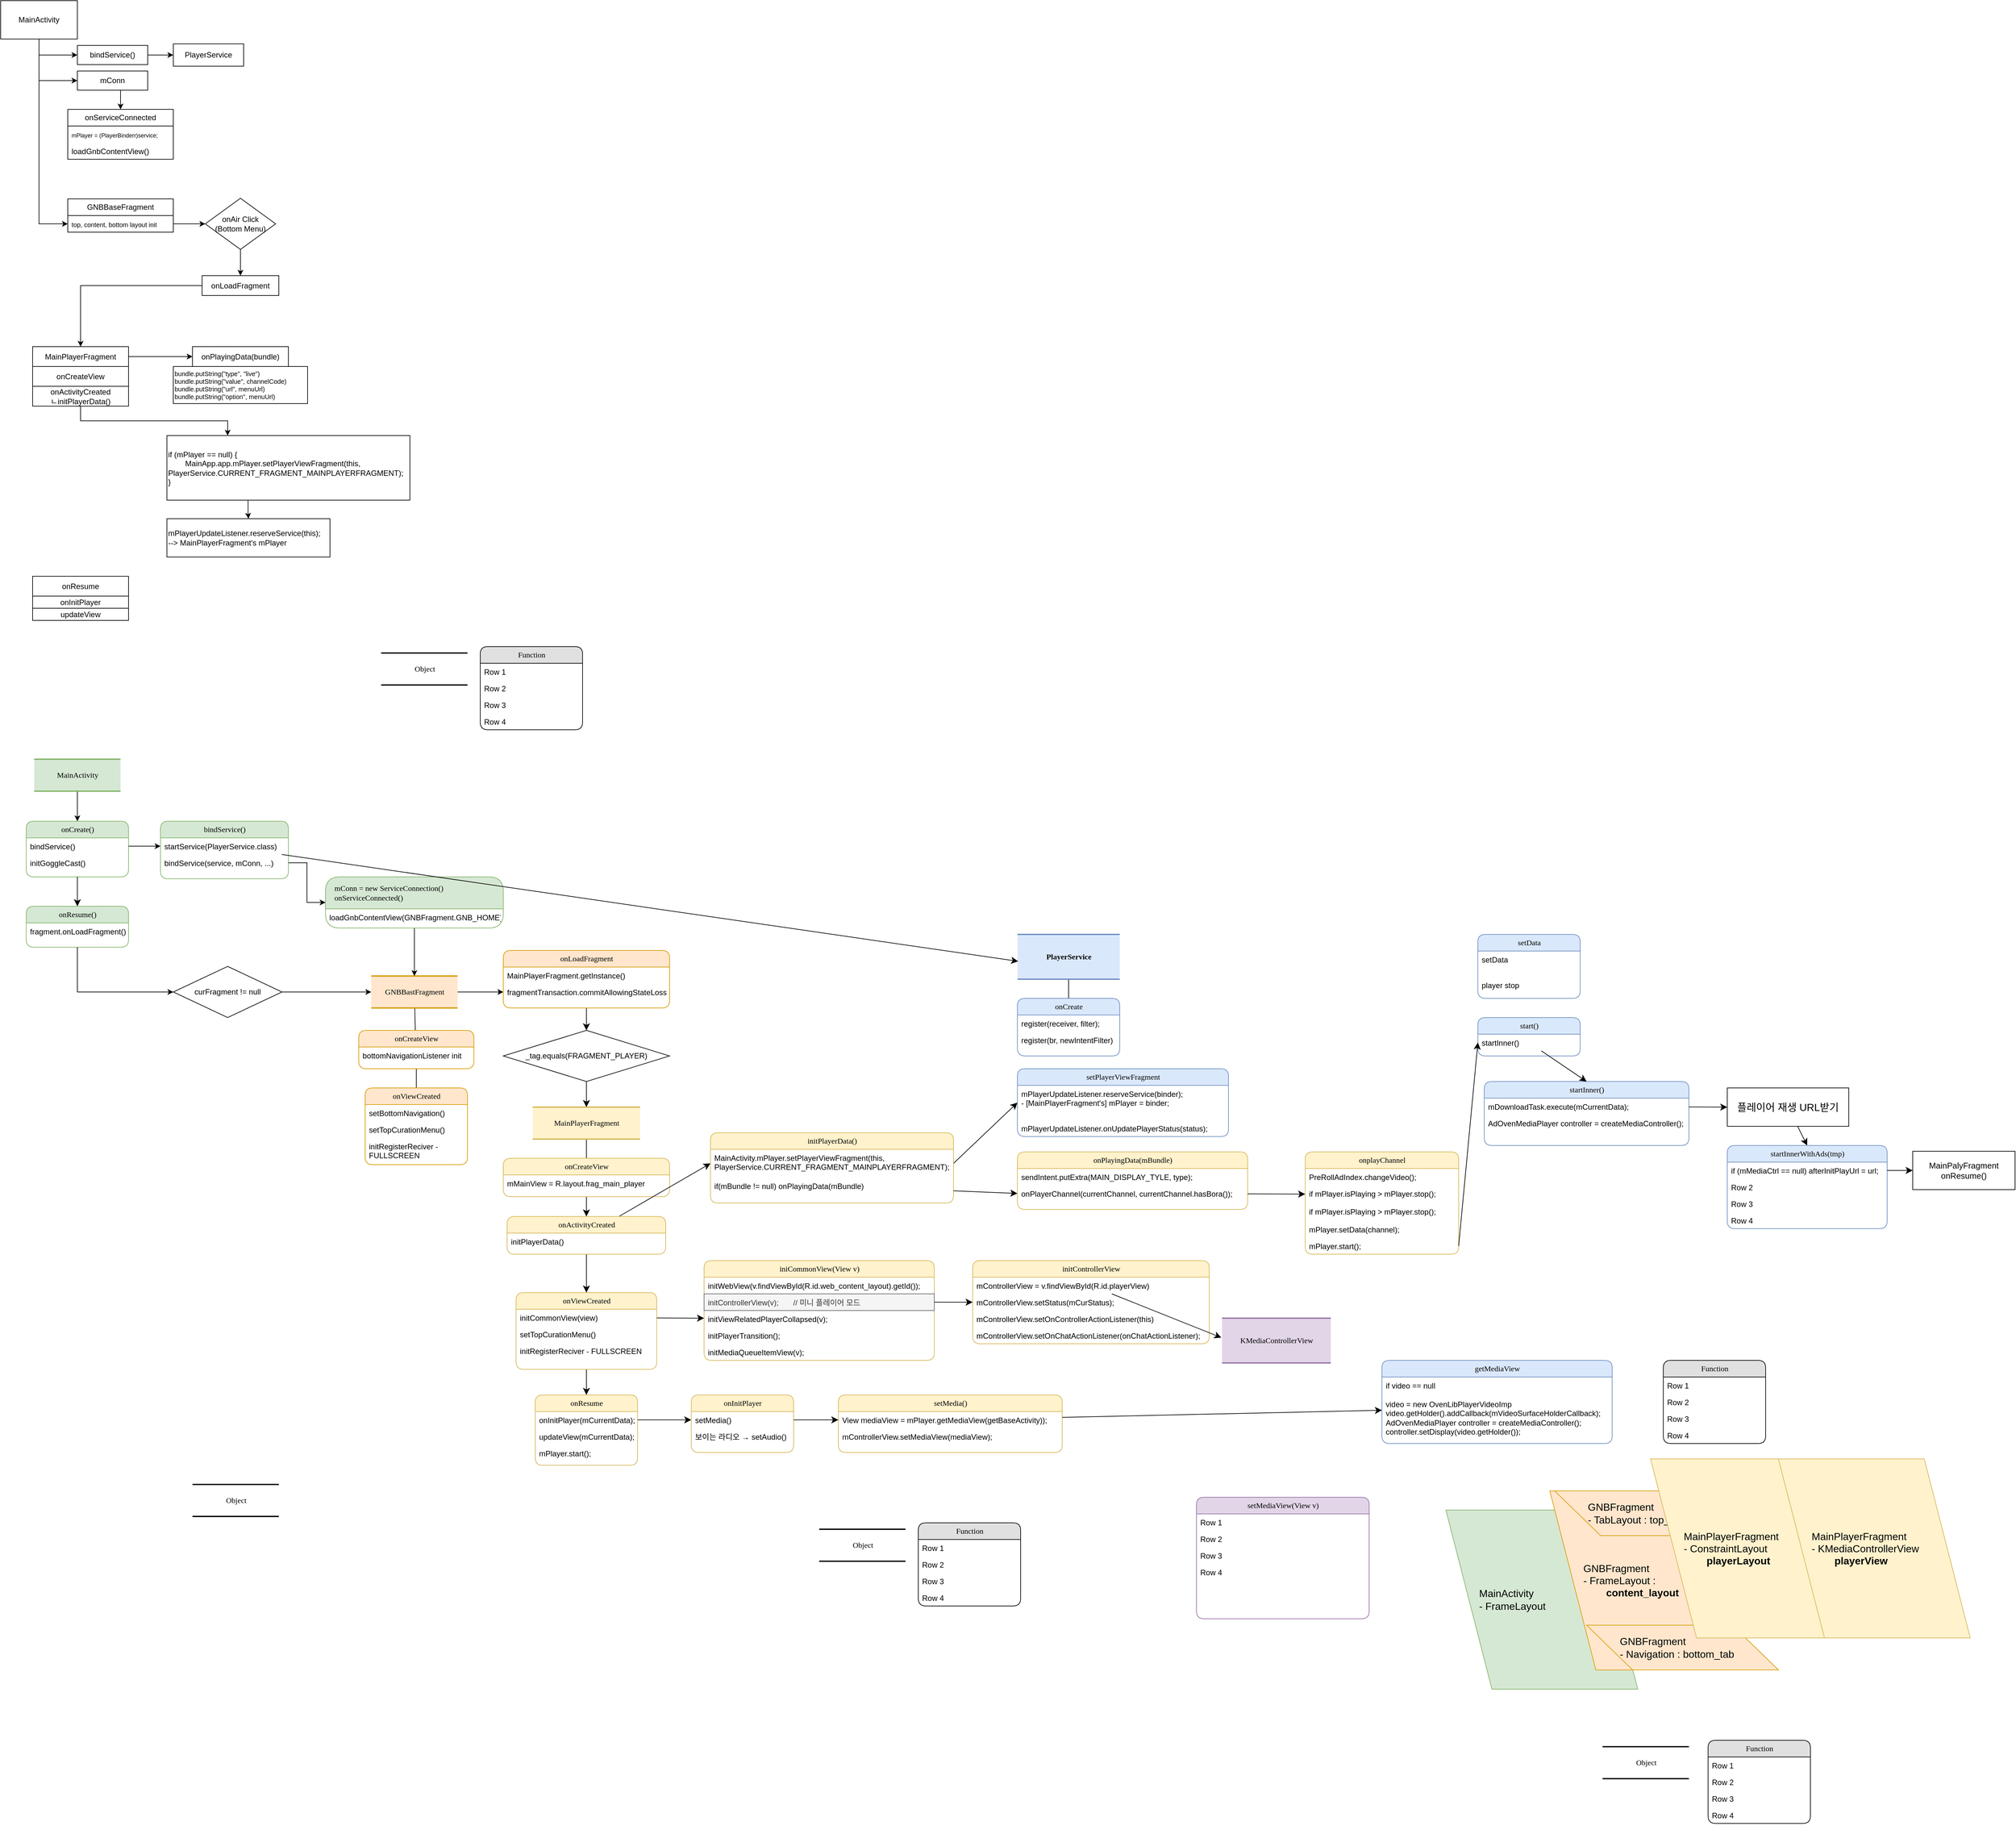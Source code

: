 <mxfile version="21.3.8" type="github">
  <diagram name="페이지-1" id="lN_Ez4DPIi1FrcsFWHEU">
    <mxGraphModel dx="1050" dy="687" grid="1" gridSize="10" guides="1" tooltips="1" connect="1" arrows="1" fold="1" page="1" pageScale="1" pageWidth="1169" pageHeight="827" math="0" shadow="0">
      <root>
        <mxCell id="0" />
        <mxCell id="1" parent="0" />
        <mxCell id="weB42L1TjuhbosJQEpLU-3" value="" style="edgeStyle=orthogonalEdgeStyle;rounded=0;orthogonalLoop=1;jettySize=auto;html=1;exitX=0.5;exitY=1;exitDx=0;exitDy=0;entryX=0;entryY=0.5;entryDx=0;entryDy=0;" parent="1" source="weB42L1TjuhbosJQEpLU-1" target="weB42L1TjuhbosJQEpLU-2" edge="1">
          <mxGeometry relative="1" as="geometry">
            <Array as="points">
              <mxPoint x="140" y="165" />
            </Array>
          </mxGeometry>
        </mxCell>
        <mxCell id="weB42L1TjuhbosJQEpLU-8" style="edgeStyle=orthogonalEdgeStyle;rounded=0;orthogonalLoop=1;jettySize=auto;html=1;entryX=0;entryY=0.5;entryDx=0;entryDy=0;" parent="1" source="weB42L1TjuhbosJQEpLU-1" target="weB42L1TjuhbosJQEpLU-7" edge="1">
          <mxGeometry relative="1" as="geometry" />
        </mxCell>
        <mxCell id="ol7Jl4catJTsZAui1Esi-1" style="edgeStyle=orthogonalEdgeStyle;rounded=0;orthogonalLoop=1;jettySize=auto;html=1;entryX=0;entryY=0.5;entryDx=0;entryDy=0;" parent="1" source="weB42L1TjuhbosJQEpLU-1" target="ol7Jl4catJTsZAui1Esi-3" edge="1">
          <mxGeometry relative="1" as="geometry">
            <mxPoint x="140" y="440" as="targetPoint" />
          </mxGeometry>
        </mxCell>
        <mxCell id="weB42L1TjuhbosJQEpLU-1" value="MainActivity" style="rounded=0;whiteSpace=wrap;html=1;" parent="1" vertex="1">
          <mxGeometry x="80" y="80" width="120" height="60" as="geometry" />
        </mxCell>
        <mxCell id="weB42L1TjuhbosJQEpLU-6" value="" style="edgeStyle=orthogonalEdgeStyle;rounded=0;orthogonalLoop=1;jettySize=auto;html=1;" parent="1" source="weB42L1TjuhbosJQEpLU-2" target="weB42L1TjuhbosJQEpLU-5" edge="1">
          <mxGeometry relative="1" as="geometry" />
        </mxCell>
        <mxCell id="weB42L1TjuhbosJQEpLU-2" value="bindService()" style="rounded=0;whiteSpace=wrap;html=1;" parent="1" vertex="1">
          <mxGeometry x="200" y="150" width="110" height="30" as="geometry" />
        </mxCell>
        <mxCell id="weB42L1TjuhbosJQEpLU-5" value="PlayerService" style="whiteSpace=wrap;html=1;rounded=0;" parent="1" vertex="1">
          <mxGeometry x="350" y="147.5" width="110" height="35" as="geometry" />
        </mxCell>
        <mxCell id="weB42L1TjuhbosJQEpLU-7" value="mConn" style="rounded=0;whiteSpace=wrap;html=1;" parent="1" vertex="1">
          <mxGeometry x="200" y="190" width="110" height="30" as="geometry" />
        </mxCell>
        <mxCell id="weB42L1TjuhbosJQEpLU-17" value="" style="edgeStyle=orthogonalEdgeStyle;rounded=0;orthogonalLoop=1;jettySize=auto;html=1;entryX=0.5;entryY=0;entryDx=0;entryDy=0;exitX=0.5;exitY=1;exitDx=0;exitDy=0;" parent="1" source="weB42L1TjuhbosJQEpLU-7" target="weB42L1TjuhbosJQEpLU-12" edge="1">
          <mxGeometry relative="1" as="geometry">
            <mxPoint x="255" y="270" as="sourcePoint" />
          </mxGeometry>
        </mxCell>
        <mxCell id="weB42L1TjuhbosJQEpLU-12" value="onServiceConnected" style="swimlane;fontStyle=0;childLayout=stackLayout;horizontal=1;startSize=26;fillColor=none;horizontalStack=0;resizeParent=1;resizeParentMax=0;resizeLast=0;collapsible=1;marginBottom=0;whiteSpace=wrap;html=1;" parent="1" vertex="1">
          <mxGeometry x="185" y="250" width="165" height="78" as="geometry" />
        </mxCell>
        <mxCell id="weB42L1TjuhbosJQEpLU-13" value="&lt;font style=&quot;font-size: 9px;&quot;&gt;mPlayer = (PlayerBinderr)service;&lt;/font&gt;" style="text;strokeColor=none;fillColor=none;align=left;verticalAlign=top;spacingLeft=4;spacingRight=4;overflow=hidden;rotatable=0;points=[[0,0.5],[1,0.5]];portConstraint=eastwest;whiteSpace=wrap;html=1;" parent="weB42L1TjuhbosJQEpLU-12" vertex="1">
          <mxGeometry y="26" width="165" height="26" as="geometry" />
        </mxCell>
        <mxCell id="weB42L1TjuhbosJQEpLU-14" value="loadGnbContentView()" style="text;strokeColor=none;fillColor=none;align=left;verticalAlign=top;spacingLeft=4;spacingRight=4;overflow=hidden;rotatable=0;points=[[0,0.5],[1,0.5]];portConstraint=eastwest;whiteSpace=wrap;html=1;" parent="weB42L1TjuhbosJQEpLU-12" vertex="1">
          <mxGeometry y="52" width="165" height="26" as="geometry" />
        </mxCell>
        <mxCell id="ol7Jl4catJTsZAui1Esi-6" style="edgeStyle=orthogonalEdgeStyle;rounded=0;orthogonalLoop=1;jettySize=auto;html=1;entryX=0;entryY=0.5;entryDx=0;entryDy=0;exitX=1;exitY=0.5;exitDx=0;exitDy=0;" parent="1" source="ol7Jl4catJTsZAui1Esi-3" target="ol7Jl4catJTsZAui1Esi-5" edge="1">
          <mxGeometry relative="1" as="geometry" />
        </mxCell>
        <mxCell id="ol7Jl4catJTsZAui1Esi-2" value="GNBBaseFragment" style="swimlane;fontStyle=0;childLayout=stackLayout;horizontal=1;startSize=26;fillColor=none;horizontalStack=0;resizeParent=1;resizeParentMax=0;resizeLast=0;collapsible=1;marginBottom=0;whiteSpace=wrap;html=1;" parent="1" vertex="1">
          <mxGeometry x="185" y="390" width="165" height="52" as="geometry" />
        </mxCell>
        <mxCell id="ol7Jl4catJTsZAui1Esi-3" value="&lt;font size=&quot;1&quot;&gt;top, content, bottom layout init&lt;br&gt;&lt;/font&gt;" style="text;strokeColor=none;fillColor=none;align=left;verticalAlign=top;spacingLeft=4;spacingRight=4;overflow=hidden;rotatable=0;points=[[0,0.5],[1,0.5]];portConstraint=eastwest;whiteSpace=wrap;html=1;" parent="ol7Jl4catJTsZAui1Esi-2" vertex="1">
          <mxGeometry y="26" width="165" height="26" as="geometry" />
        </mxCell>
        <mxCell id="ol7Jl4catJTsZAui1Esi-8" value="" style="edgeStyle=orthogonalEdgeStyle;rounded=0;orthogonalLoop=1;jettySize=auto;html=1;" parent="1" source="ol7Jl4catJTsZAui1Esi-5" target="ol7Jl4catJTsZAui1Esi-7" edge="1">
          <mxGeometry relative="1" as="geometry" />
        </mxCell>
        <mxCell id="ol7Jl4catJTsZAui1Esi-5" value="onAir Click&lt;br&gt;(Bottom Menu)" style="rhombus;whiteSpace=wrap;html=1;" parent="1" vertex="1">
          <mxGeometry x="400" y="389" width="110" height="80" as="geometry" />
        </mxCell>
        <mxCell id="ol7Jl4catJTsZAui1Esi-20" style="edgeStyle=orthogonalEdgeStyle;rounded=0;orthogonalLoop=1;jettySize=auto;html=1;entryX=0.5;entryY=0;entryDx=0;entryDy=0;" parent="1" source="ol7Jl4catJTsZAui1Esi-7" target="ol7Jl4catJTsZAui1Esi-17" edge="1">
          <mxGeometry relative="1" as="geometry" />
        </mxCell>
        <mxCell id="ol7Jl4catJTsZAui1Esi-7" value="onLoadFragment" style="whiteSpace=wrap;html=1;" parent="1" vertex="1">
          <mxGeometry x="395" y="510" width="120" height="31" as="geometry" />
        </mxCell>
        <mxCell id="ol7Jl4catJTsZAui1Esi-11" value="onPlayingData(bundle)" style="whiteSpace=wrap;html=1;" parent="1" vertex="1">
          <mxGeometry x="380" y="621" width="150" height="31" as="geometry" />
        </mxCell>
        <mxCell id="ol7Jl4catJTsZAui1Esi-15" value="bundle.putString(&quot;type&quot;, &quot;live&quot;)&lt;br&gt;bundle.putString(&quot;value&quot;, channelCode)&lt;br&gt;bundle.putString(&quot;url&quot;, menuUrl)&lt;br&gt;bundle.putString(&quot;option&quot;, menuUrl)" style="whiteSpace=wrap;html=1;fontSize=10;align=left;" parent="1" vertex="1">
          <mxGeometry x="350" y="652" width="210" height="58" as="geometry" />
        </mxCell>
        <mxCell id="ol7Jl4catJTsZAui1Esi-18" value="" style="edgeStyle=orthogonalEdgeStyle;rounded=0;orthogonalLoop=1;jettySize=auto;html=1;entryX=0;entryY=0.5;entryDx=0;entryDy=0;" parent="1" source="ol7Jl4catJTsZAui1Esi-17" target="ol7Jl4catJTsZAui1Esi-11" edge="1">
          <mxGeometry relative="1" as="geometry" />
        </mxCell>
        <mxCell id="ol7Jl4catJTsZAui1Esi-17" value="MainPlayerFragment" style="whiteSpace=wrap;html=1;" parent="1" vertex="1">
          <mxGeometry x="130" y="621" width="150" height="31" as="geometry" />
        </mxCell>
        <mxCell id="ol7Jl4catJTsZAui1Esi-21" value="onCreateView" style="whiteSpace=wrap;html=1;" parent="1" vertex="1">
          <mxGeometry x="130" y="652" width="150" height="31" as="geometry" />
        </mxCell>
        <mxCell id="ol7Jl4catJTsZAui1Esi-24" value="" style="edgeStyle=orthogonalEdgeStyle;rounded=0;orthogonalLoop=1;jettySize=auto;html=1;entryX=0.25;entryY=0;entryDx=0;entryDy=0;exitX=0.5;exitY=1;exitDx=0;exitDy=0;" parent="1" source="ol7Jl4catJTsZAui1Esi-22" target="ol7Jl4catJTsZAui1Esi-23" edge="1">
          <mxGeometry relative="1" as="geometry" />
        </mxCell>
        <mxCell id="ol7Jl4catJTsZAui1Esi-22" value="onActivityCreated&lt;br&gt;ㄴinitPlayerData()" style="whiteSpace=wrap;html=1;" parent="1" vertex="1">
          <mxGeometry x="130" y="683" width="150" height="31" as="geometry" />
        </mxCell>
        <mxCell id="ol7Jl4catJTsZAui1Esi-26" value="" style="edgeStyle=orthogonalEdgeStyle;rounded=0;orthogonalLoop=1;jettySize=auto;html=1;exitX=0.334;exitY=0.996;exitDx=0;exitDy=0;exitPerimeter=0;" parent="1" source="ol7Jl4catJTsZAui1Esi-23" target="ol7Jl4catJTsZAui1Esi-25" edge="1">
          <mxGeometry relative="1" as="geometry" />
        </mxCell>
        <mxCell id="ol7Jl4catJTsZAui1Esi-23" value="if (mPlayer == null) {&lt;br&gt;&lt;span style=&quot;white-space: pre;&quot;&gt;&#x9;&lt;/span&gt;MainApp.app.mPlayer.setPlayerViewFragment(this, PlayerService.CURRENT_FRAGMENT_MAINPLAYERFRAGMENT);&lt;br&gt;}" style="whiteSpace=wrap;html=1;align=left;" parent="1" vertex="1">
          <mxGeometry x="340" y="760" width="380" height="101" as="geometry" />
        </mxCell>
        <mxCell id="ol7Jl4catJTsZAui1Esi-25" value="mPlayerUpdateListener.reserveService(this);&lt;br&gt;--&amp;gt; MainPlayerFragment&#39;s mPlayer&lt;br&gt;" style="whiteSpace=wrap;html=1;align=left;" parent="1" vertex="1">
          <mxGeometry x="340" y="890" width="255" height="60" as="geometry" />
        </mxCell>
        <mxCell id="ol7Jl4catJTsZAui1Esi-27" value="onResume" style="whiteSpace=wrap;html=1;" parent="1" vertex="1">
          <mxGeometry x="130" y="980" width="150" height="31" as="geometry" />
        </mxCell>
        <mxCell id="ol7Jl4catJTsZAui1Esi-28" value="onInitPlayer" style="whiteSpace=wrap;html=1;" parent="1" vertex="1">
          <mxGeometry x="130" y="1011" width="150" height="19" as="geometry" />
        </mxCell>
        <mxCell id="ol7Jl4catJTsZAui1Esi-29" value="updateView" style="whiteSpace=wrap;html=1;" parent="1" vertex="1">
          <mxGeometry x="130" y="1030" width="150" height="19" as="geometry" />
        </mxCell>
        <mxCell id="NQmtmyxozf-WUEjUSKZb-1" value="onCreate()" style="swimlane;html=1;fontStyle=0;childLayout=stackLayout;horizontal=1;startSize=26;fillColor=#d5e8d4;horizontalStack=0;resizeParent=1;resizeLast=0;collapsible=1;marginBottom=0;swimlaneFillColor=#ffffff;align=center;rounded=1;shadow=0;comic=0;labelBackgroundColor=none;strokeWidth=1;fontFamily=Verdana;fontSize=12;strokeColor=#82b366;" vertex="1" parent="1">
          <mxGeometry x="120" y="1363" width="160" height="87" as="geometry" />
        </mxCell>
        <mxCell id="NQmtmyxozf-WUEjUSKZb-2" value="bindService()" style="text;html=1;strokeColor=none;fillColor=none;spacingLeft=4;spacingRight=4;whiteSpace=wrap;overflow=hidden;rotatable=0;points=[[0,0.5],[1,0.5]];portConstraint=eastwest;" vertex="1" parent="NQmtmyxozf-WUEjUSKZb-1">
          <mxGeometry y="26" width="160" height="26" as="geometry" />
        </mxCell>
        <mxCell id="NQmtmyxozf-WUEjUSKZb-3" value="initGoggleCast()" style="text;html=1;strokeColor=none;fillColor=none;spacingLeft=4;spacingRight=4;whiteSpace=wrap;overflow=hidden;rotatable=0;points=[[0,0.5],[1,0.5]];portConstraint=eastwest;" vertex="1" parent="NQmtmyxozf-WUEjUSKZb-1">
          <mxGeometry y="52" width="160" height="26" as="geometry" />
        </mxCell>
        <mxCell id="NQmtmyxozf-WUEjUSKZb-4" value="onResume()" style="swimlane;html=1;fontStyle=0;childLayout=stackLayout;horizontal=1;startSize=26;fillColor=#d5e8d4;horizontalStack=0;resizeParent=1;resizeLast=0;collapsible=1;marginBottom=0;swimlaneFillColor=#ffffff;align=center;rounded=1;shadow=0;comic=0;labelBackgroundColor=none;strokeWidth=1;fontFamily=Verdana;fontSize=12;strokeColor=#82b366;" vertex="1" parent="1">
          <mxGeometry x="120" y="1496" width="160" height="64" as="geometry">
            <mxRectangle x="160" y="266" width="90" height="30" as="alternateBounds" />
          </mxGeometry>
        </mxCell>
        <mxCell id="NQmtmyxozf-WUEjUSKZb-5" value="fragment.onLoadFragment()" style="text;html=1;strokeColor=none;fillColor=none;spacingLeft=4;spacingRight=4;whiteSpace=wrap;overflow=hidden;rotatable=0;points=[[0,0.5],[1,0.5]];portConstraint=eastwest;" vertex="1" parent="NQmtmyxozf-WUEjUSKZb-4">
          <mxGeometry y="26" width="160" height="26" as="geometry" />
        </mxCell>
        <mxCell id="NQmtmyxozf-WUEjUSKZb-6" style="edgeStyle=orthogonalEdgeStyle;html=1;labelBackgroundColor=none;startFill=0;startSize=8;endFill=1;endSize=8;fontFamily=Verdana;fontSize=12;" edge="1" parent="1" source="NQmtmyxozf-WUEjUSKZb-1" target="NQmtmyxozf-WUEjUSKZb-4">
          <mxGeometry relative="1" as="geometry" />
        </mxCell>
        <mxCell id="NQmtmyxozf-WUEjUSKZb-7" value="Function" style="swimlane;html=1;fontStyle=0;childLayout=stackLayout;horizontal=1;startSize=26;fillColor=#e0e0e0;horizontalStack=0;resizeParent=1;resizeLast=0;collapsible=1;marginBottom=0;swimlaneFillColor=#ffffff;align=center;rounded=1;shadow=0;comic=0;labelBackgroundColor=none;strokeWidth=1;fontFamily=Verdana;fontSize=12" vertex="1" parent="1">
          <mxGeometry x="830" y="1090" width="160" height="130" as="geometry">
            <mxRectangle x="740" y="-140" width="90" height="30" as="alternateBounds" />
          </mxGeometry>
        </mxCell>
        <mxCell id="NQmtmyxozf-WUEjUSKZb-8" value="Row 1" style="text;html=1;strokeColor=none;fillColor=none;spacingLeft=4;spacingRight=4;whiteSpace=wrap;overflow=hidden;rotatable=0;points=[[0,0.5],[1,0.5]];portConstraint=eastwest;" vertex="1" parent="NQmtmyxozf-WUEjUSKZb-7">
          <mxGeometry y="26" width="160" height="26" as="geometry" />
        </mxCell>
        <mxCell id="NQmtmyxozf-WUEjUSKZb-9" value="Row 2" style="text;html=1;strokeColor=none;fillColor=none;spacingLeft=4;spacingRight=4;whiteSpace=wrap;overflow=hidden;rotatable=0;points=[[0,0.5],[1,0.5]];portConstraint=eastwest;" vertex="1" parent="NQmtmyxozf-WUEjUSKZb-7">
          <mxGeometry y="52" width="160" height="26" as="geometry" />
        </mxCell>
        <mxCell id="NQmtmyxozf-WUEjUSKZb-10" value="Row 3" style="text;html=1;strokeColor=none;fillColor=none;spacingLeft=4;spacingRight=4;whiteSpace=wrap;overflow=hidden;rotatable=0;points=[[0,0.5],[1,0.5]];portConstraint=eastwest;" vertex="1" parent="NQmtmyxozf-WUEjUSKZb-7">
          <mxGeometry y="78" width="160" height="26" as="geometry" />
        </mxCell>
        <mxCell id="NQmtmyxozf-WUEjUSKZb-11" value="Row 4" style="text;html=1;strokeColor=none;fillColor=none;spacingLeft=4;spacingRight=4;whiteSpace=wrap;overflow=hidden;rotatable=0;points=[[0,0.5],[1,0.5]];portConstraint=eastwest;" vertex="1" parent="NQmtmyxozf-WUEjUSKZb-7">
          <mxGeometry y="104" width="160" height="26" as="geometry" />
        </mxCell>
        <mxCell id="NQmtmyxozf-WUEjUSKZb-12" value="Object" style="html=1;rounded=0;shadow=0;comic=0;labelBackgroundColor=none;strokeWidth=2;fontFamily=Verdana;fontSize=12;align=center;shape=mxgraph.ios7ui.horLines;" vertex="1" parent="1">
          <mxGeometry x="675" y="1100" width="135" height="50" as="geometry" />
        </mxCell>
        <mxCell id="NQmtmyxozf-WUEjUSKZb-13" style="edgeStyle=orthogonalEdgeStyle;rounded=0;orthogonalLoop=1;jettySize=auto;html=1;entryX=0.5;entryY=0;entryDx=0;entryDy=0;" edge="1" parent="1" source="NQmtmyxozf-WUEjUSKZb-14" target="NQmtmyxozf-WUEjUSKZb-1">
          <mxGeometry relative="1" as="geometry" />
        </mxCell>
        <mxCell id="NQmtmyxozf-WUEjUSKZb-14" value="MainActivity" style="html=1;rounded=0;shadow=0;comic=0;labelBackgroundColor=none;strokeWidth=2;fontFamily=Verdana;fontSize=12;align=center;shape=mxgraph.ios7ui.horLines;fillColor=#d5e8d4;strokeColor=#82b366;" vertex="1" parent="1">
          <mxGeometry x="132.5" y="1266" width="135" height="50" as="geometry" />
        </mxCell>
        <mxCell id="NQmtmyxozf-WUEjUSKZb-15" value="" style="edgeStyle=none;curved=1;rounded=0;orthogonalLoop=1;jettySize=auto;html=1;fontSize=12;startSize=8;endSize=8;" edge="1" parent="1" source="NQmtmyxozf-WUEjUSKZb-16" target="NQmtmyxozf-WUEjUSKZb-43">
          <mxGeometry relative="1" as="geometry" />
        </mxCell>
        <mxCell id="NQmtmyxozf-WUEjUSKZb-16" value="onLoadFragment" style="swimlane;html=1;fontStyle=0;childLayout=stackLayout;horizontal=1;startSize=26;fillColor=#ffe6cc;horizontalStack=0;resizeParent=1;resizeLast=0;collapsible=1;marginBottom=0;swimlaneFillColor=#ffffff;align=center;rounded=1;shadow=0;comic=0;labelBackgroundColor=none;strokeWidth=1;fontFamily=Verdana;fontSize=12;strokeColor=#d79b00;" vertex="1" parent="1">
          <mxGeometry x="866" y="1565" width="260" height="90" as="geometry" />
        </mxCell>
        <mxCell id="NQmtmyxozf-WUEjUSKZb-17" value="MainPlayerFragment.getInstance()" style="text;html=1;strokeColor=none;fillColor=none;spacingLeft=4;spacingRight=4;whiteSpace=wrap;overflow=hidden;rotatable=0;points=[[0,0.5],[1,0.5]];portConstraint=eastwest;" vertex="1" parent="NQmtmyxozf-WUEjUSKZb-16">
          <mxGeometry y="26" width="260" height="26" as="geometry" />
        </mxCell>
        <mxCell id="NQmtmyxozf-WUEjUSKZb-18" value="fragmentTransaction.commitAllowingStateLoss()" style="text;html=1;strokeColor=none;fillColor=none;spacingLeft=4;spacingRight=4;whiteSpace=wrap;overflow=hidden;rotatable=0;points=[[0,0.5],[1,0.5]];portConstraint=eastwest;" vertex="1" parent="NQmtmyxozf-WUEjUSKZb-16">
          <mxGeometry y="52" width="260" height="26" as="geometry" />
        </mxCell>
        <mxCell id="NQmtmyxozf-WUEjUSKZb-19" value="" style="edgeStyle=orthogonalEdgeStyle;rounded=0;orthogonalLoop=1;jettySize=auto;html=1;" edge="1" parent="1" source="NQmtmyxozf-WUEjUSKZb-21" target="NQmtmyxozf-WUEjUSKZb-18">
          <mxGeometry relative="1" as="geometry" />
        </mxCell>
        <mxCell id="NQmtmyxozf-WUEjUSKZb-20" value="" style="edgeStyle=none;curved=1;rounded=0;orthogonalLoop=1;jettySize=auto;html=1;fontSize=12;startSize=8;endSize=8;" edge="1" parent="1" source="NQmtmyxozf-WUEjUSKZb-21">
          <mxGeometry relative="1" as="geometry">
            <mxPoint x="729.688" y="1742" as="targetPoint" />
          </mxGeometry>
        </mxCell>
        <mxCell id="NQmtmyxozf-WUEjUSKZb-21" value="GNBBastFragment" style="html=1;rounded=0;shadow=0;comic=0;labelBackgroundColor=none;strokeWidth=2;fontFamily=Verdana;fontSize=12;align=center;shape=mxgraph.ios7ui.horLines;fillColor=#ffe6cc;strokeColor=#d79b00;" vertex="1" parent="1">
          <mxGeometry x="659.5" y="1605" width="135" height="50" as="geometry" />
        </mxCell>
        <mxCell id="NQmtmyxozf-WUEjUSKZb-22" value="" style="edgeStyle=orthogonalEdgeStyle;rounded=0;orthogonalLoop=1;jettySize=auto;html=1;" edge="1" parent="1" source="NQmtmyxozf-WUEjUSKZb-23" target="NQmtmyxozf-WUEjUSKZb-21">
          <mxGeometry relative="1" as="geometry" />
        </mxCell>
        <mxCell id="NQmtmyxozf-WUEjUSKZb-23" value="curFragment != null" style="rhombus;whiteSpace=wrap;html=1;" vertex="1" parent="1">
          <mxGeometry x="350" y="1590" width="170" height="80" as="geometry" />
        </mxCell>
        <mxCell id="NQmtmyxozf-WUEjUSKZb-24" style="edgeStyle=orthogonalEdgeStyle;rounded=0;orthogonalLoop=1;jettySize=auto;html=1;entryX=0;entryY=0.5;entryDx=0;entryDy=0;exitX=0.5;exitY=1;exitDx=0;exitDy=0;" edge="1" parent="1" source="NQmtmyxozf-WUEjUSKZb-4" target="NQmtmyxozf-WUEjUSKZb-23">
          <mxGeometry relative="1" as="geometry" />
        </mxCell>
        <mxCell id="NQmtmyxozf-WUEjUSKZb-25" value="bindService()" style="swimlane;html=1;fontStyle=0;childLayout=stackLayout;horizontal=1;startSize=26;fillColor=#d5e8d4;horizontalStack=0;resizeParent=1;resizeLast=0;collapsible=1;marginBottom=0;swimlaneFillColor=#ffffff;align=center;rounded=1;shadow=0;comic=0;labelBackgroundColor=none;strokeWidth=1;fontFamily=Verdana;fontSize=12;strokeColor=#82b366;" vertex="1" parent="1">
          <mxGeometry x="330" y="1363" width="200" height="90" as="geometry">
            <mxRectangle x="740" y="-140" width="90" height="30" as="alternateBounds" />
          </mxGeometry>
        </mxCell>
        <mxCell id="NQmtmyxozf-WUEjUSKZb-26" value="startService(PlayerService.class)" style="text;html=1;strokeColor=none;fillColor=none;spacingLeft=4;spacingRight=4;whiteSpace=wrap;overflow=hidden;rotatable=0;points=[[0,0.5],[1,0.5]];portConstraint=eastwest;" vertex="1" parent="NQmtmyxozf-WUEjUSKZb-25">
          <mxGeometry y="26" width="200" height="26" as="geometry" />
        </mxCell>
        <mxCell id="NQmtmyxozf-WUEjUSKZb-27" value="bindService(service, mConn, ...)" style="text;html=1;strokeColor=none;fillColor=none;spacingLeft=4;spacingRight=4;whiteSpace=wrap;overflow=hidden;rotatable=0;points=[[0,0.5],[1,0.5]];portConstraint=eastwest;" vertex="1" parent="NQmtmyxozf-WUEjUSKZb-25">
          <mxGeometry y="52" width="200" height="26" as="geometry" />
        </mxCell>
        <mxCell id="NQmtmyxozf-WUEjUSKZb-28" style="edgeStyle=orthogonalEdgeStyle;rounded=0;orthogonalLoop=1;jettySize=auto;html=1;" edge="1" parent="1" source="NQmtmyxozf-WUEjUSKZb-29" target="NQmtmyxozf-WUEjUSKZb-21">
          <mxGeometry relative="1" as="geometry" />
        </mxCell>
        <mxCell id="NQmtmyxozf-WUEjUSKZb-29" value="mConn = new ServiceConnection()&lt;br&gt;onServiceConnected()" style="swimlane;html=1;fontStyle=0;childLayout=stackLayout;horizontal=1;startSize=50;fillColor=#d5e8d4;horizontalStack=0;resizeParent=1;resizeLast=0;collapsible=1;marginBottom=0;swimlaneFillColor=#ffffff;align=left;rounded=1;shadow=0;comic=0;labelBackgroundColor=none;strokeWidth=1;fontFamily=Verdana;fontSize=12;spacingLeft=12;strokeColor=#82b366;" vertex="1" parent="1">
          <mxGeometry x="588" y="1450" width="278" height="80" as="geometry">
            <mxRectangle x="740" y="-140" width="90" height="30" as="alternateBounds" />
          </mxGeometry>
        </mxCell>
        <mxCell id="NQmtmyxozf-WUEjUSKZb-30" value="loadGnbContentView(GNBFragment.GNB_HOME);" style="text;html=1;strokeColor=none;fillColor=none;spacingLeft=4;spacingRight=4;whiteSpace=wrap;overflow=hidden;rotatable=0;points=[[0,0.5],[1,0.5]];portConstraint=eastwest;" vertex="1" parent="NQmtmyxozf-WUEjUSKZb-29">
          <mxGeometry y="50" width="278" height="26" as="geometry" />
        </mxCell>
        <mxCell id="NQmtmyxozf-WUEjUSKZb-31" value="" style="edgeStyle=orthogonalEdgeStyle;rounded=0;orthogonalLoop=1;jettySize=auto;html=1;" edge="1" parent="1" source="NQmtmyxozf-WUEjUSKZb-2" target="NQmtmyxozf-WUEjUSKZb-26">
          <mxGeometry relative="1" as="geometry" />
        </mxCell>
        <mxCell id="NQmtmyxozf-WUEjUSKZb-32" style="edgeStyle=orthogonalEdgeStyle;rounded=0;orthogonalLoop=1;jettySize=auto;html=1;entryX=0;entryY=0.5;entryDx=0;entryDy=0;" edge="1" parent="1" source="NQmtmyxozf-WUEjUSKZb-27" target="NQmtmyxozf-WUEjUSKZb-29">
          <mxGeometry relative="1" as="geometry" />
        </mxCell>
        <mxCell id="NQmtmyxozf-WUEjUSKZb-33" value="" style="edgeStyle=none;curved=1;rounded=0;orthogonalLoop=1;jettySize=auto;html=1;fontSize=12;startSize=8;endSize=8;" edge="1" parent="1" source="NQmtmyxozf-WUEjUSKZb-34">
          <mxGeometry relative="1" as="geometry">
            <mxPoint x="730" y="1900" as="targetPoint" />
          </mxGeometry>
        </mxCell>
        <mxCell id="NQmtmyxozf-WUEjUSKZb-34" value="onCreateView" style="swimlane;html=1;fontStyle=0;childLayout=stackLayout;horizontal=1;startSize=26;fillColor=#ffe6cc;horizontalStack=0;resizeParent=1;resizeLast=0;collapsible=1;marginBottom=0;swimlaneFillColor=#ffffff;align=center;rounded=1;shadow=0;comic=0;labelBackgroundColor=none;strokeWidth=1;fontFamily=Verdana;fontSize=12;strokeColor=#d79b00;" vertex="1" parent="1">
          <mxGeometry x="640" y="1690" width="180" height="60" as="geometry">
            <mxRectangle x="740" y="-140" width="90" height="30" as="alternateBounds" />
          </mxGeometry>
        </mxCell>
        <mxCell id="NQmtmyxozf-WUEjUSKZb-35" value="bottomNavigationListener init" style="text;html=1;strokeColor=none;fillColor=none;spacingLeft=4;spacingRight=4;whiteSpace=wrap;overflow=hidden;rotatable=0;points=[[0,0.5],[1,0.5]];portConstraint=eastwest;" vertex="1" parent="NQmtmyxozf-WUEjUSKZb-34">
          <mxGeometry y="26" width="180" height="26" as="geometry" />
        </mxCell>
        <mxCell id="NQmtmyxozf-WUEjUSKZb-36" value="onViewCreated" style="swimlane;html=1;fontStyle=0;childLayout=stackLayout;horizontal=1;startSize=26;horizontalStack=0;resizeParent=1;resizeLast=0;collapsible=1;marginBottom=0;swimlaneFillColor=#ffffff;align=center;rounded=1;shadow=0;comic=0;labelBackgroundColor=none;strokeWidth=1;fontFamily=Verdana;fontSize=12;fillColor=#ffe6cc;strokeColor=#d79b00;" vertex="1" parent="1">
          <mxGeometry x="650" y="1780" width="160" height="120" as="geometry">
            <mxRectangle x="740" y="-140" width="90" height="30" as="alternateBounds" />
          </mxGeometry>
        </mxCell>
        <mxCell id="NQmtmyxozf-WUEjUSKZb-37" value="setBottomNavigation()" style="text;html=1;strokeColor=none;fillColor=none;spacingLeft=4;spacingRight=4;whiteSpace=wrap;overflow=hidden;rotatable=0;points=[[0,0.5],[1,0.5]];portConstraint=eastwest;" vertex="1" parent="NQmtmyxozf-WUEjUSKZb-36">
          <mxGeometry y="26" width="160" height="26" as="geometry" />
        </mxCell>
        <mxCell id="NQmtmyxozf-WUEjUSKZb-38" value="setTopCurationMenu()" style="text;html=1;strokeColor=none;fillColor=none;spacingLeft=4;spacingRight=4;whiteSpace=wrap;overflow=hidden;rotatable=0;points=[[0,0.5],[1,0.5]];portConstraint=eastwest;" vertex="1" parent="NQmtmyxozf-WUEjUSKZb-36">
          <mxGeometry y="52" width="160" height="26" as="geometry" />
        </mxCell>
        <mxCell id="NQmtmyxozf-WUEjUSKZb-39" value="initRegisterReciver - FULLSCREEN" style="text;html=1;strokeColor=none;fillColor=none;spacingLeft=4;spacingRight=4;whiteSpace=wrap;overflow=hidden;rotatable=0;points=[[0,0.5],[1,0.5]];portConstraint=eastwest;" vertex="1" parent="NQmtmyxozf-WUEjUSKZb-36">
          <mxGeometry y="78" width="160" height="42" as="geometry" />
        </mxCell>
        <mxCell id="NQmtmyxozf-WUEjUSKZb-40" value="" style="edgeStyle=none;curved=1;rounded=0;orthogonalLoop=1;jettySize=auto;html=1;fontSize=12;startSize=8;endSize=8;" edge="1" parent="1" source="NQmtmyxozf-WUEjUSKZb-41" target="NQmtmyxozf-WUEjUSKZb-46">
          <mxGeometry relative="1" as="geometry" />
        </mxCell>
        <mxCell id="NQmtmyxozf-WUEjUSKZb-41" value="MainPlayerFragment" style="html=1;rounded=0;shadow=0;comic=0;labelBackgroundColor=none;strokeWidth=2;fontFamily=Verdana;fontSize=12;align=center;shape=mxgraph.ios7ui.horLines;fillColor=#fff2cc;strokeColor=#d6b656;" vertex="1" parent="1">
          <mxGeometry x="912" y="1810" width="168" height="50" as="geometry" />
        </mxCell>
        <mxCell id="NQmtmyxozf-WUEjUSKZb-42" value="" style="edgeStyle=none;curved=1;rounded=0;orthogonalLoop=1;jettySize=auto;html=1;fontSize=12;startSize=8;endSize=8;" edge="1" parent="1" source="NQmtmyxozf-WUEjUSKZb-43" target="NQmtmyxozf-WUEjUSKZb-41">
          <mxGeometry relative="1" as="geometry" />
        </mxCell>
        <mxCell id="NQmtmyxozf-WUEjUSKZb-43" value="_tag.equals(FRAGMENT_PLAYER)" style="rhombus;whiteSpace=wrap;html=1;fontSize=12;" vertex="1" parent="1">
          <mxGeometry x="866" y="1690" width="260" height="80" as="geometry" />
        </mxCell>
        <mxCell id="NQmtmyxozf-WUEjUSKZb-44" value="" style="edgeStyle=none;curved=1;rounded=0;orthogonalLoop=1;jettySize=auto;html=1;fontSize=12;startSize=8;endSize=8;entryX=0.5;entryY=0;entryDx=0;entryDy=0;" edge="1" parent="1" source="NQmtmyxozf-WUEjUSKZb-45" target="NQmtmyxozf-WUEjUSKZb-78">
          <mxGeometry relative="1" as="geometry">
            <mxPoint x="996" y="2085" as="targetPoint" />
          </mxGeometry>
        </mxCell>
        <mxCell id="NQmtmyxozf-WUEjUSKZb-45" value="onCreateView" style="swimlane;html=1;fontStyle=0;childLayout=stackLayout;horizontal=1;startSize=26;fillColor=#fff2cc;horizontalStack=0;resizeParent=1;resizeLast=0;collapsible=1;marginBottom=0;swimlaneFillColor=#ffffff;align=center;rounded=1;shadow=0;comic=0;labelBackgroundColor=none;strokeWidth=1;fontFamily=Verdana;fontSize=12;strokeColor=#d6b656;" vertex="1" parent="1">
          <mxGeometry x="866" y="1890" width="260" height="60" as="geometry">
            <mxRectangle x="740" y="-140" width="90" height="30" as="alternateBounds" />
          </mxGeometry>
        </mxCell>
        <mxCell id="NQmtmyxozf-WUEjUSKZb-46" value="mMainView = R.layout.frag_main_player" style="text;html=1;strokeColor=none;fillColor=none;spacingLeft=4;spacingRight=4;whiteSpace=wrap;overflow=hidden;rotatable=0;points=[[0,0.5],[1,0.5]];portConstraint=eastwest;" vertex="1" parent="NQmtmyxozf-WUEjUSKZb-45">
          <mxGeometry y="26" width="260" height="26" as="geometry" />
        </mxCell>
        <mxCell id="NQmtmyxozf-WUEjUSKZb-47" value="" style="edgeStyle=none;curved=1;rounded=0;orthogonalLoop=1;jettySize=auto;html=1;fontSize=12;startSize=8;endSize=8;entryX=0.5;entryY=0;entryDx=0;entryDy=0;" edge="1" parent="1" source="NQmtmyxozf-WUEjUSKZb-48" target="NQmtmyxozf-WUEjUSKZb-65">
          <mxGeometry relative="1" as="geometry" />
        </mxCell>
        <mxCell id="NQmtmyxozf-WUEjUSKZb-48" value="onViewCreated" style="swimlane;html=1;fontStyle=0;childLayout=stackLayout;horizontal=1;startSize=26;fillColor=#fff2cc;horizontalStack=0;resizeParent=1;resizeLast=0;collapsible=1;marginBottom=0;swimlaneFillColor=#ffffff;align=center;rounded=1;shadow=0;comic=0;labelBackgroundColor=none;strokeWidth=1;fontFamily=Verdana;fontSize=12;strokeColor=#d6b656;" vertex="1" parent="1">
          <mxGeometry x="886" y="2100" width="220" height="120" as="geometry">
            <mxRectangle x="740" y="-140" width="90" height="30" as="alternateBounds" />
          </mxGeometry>
        </mxCell>
        <mxCell id="NQmtmyxozf-WUEjUSKZb-49" value="initCommonView(view)" style="text;html=1;strokeColor=none;fillColor=none;spacingLeft=4;spacingRight=4;whiteSpace=wrap;overflow=hidden;rotatable=0;points=[[0,0.5],[1,0.5]];portConstraint=eastwest;" vertex="1" parent="NQmtmyxozf-WUEjUSKZb-48">
          <mxGeometry y="26" width="220" height="26" as="geometry" />
        </mxCell>
        <mxCell id="NQmtmyxozf-WUEjUSKZb-50" value="setTopCurationMenu()" style="text;html=1;strokeColor=none;fillColor=none;spacingLeft=4;spacingRight=4;whiteSpace=wrap;overflow=hidden;rotatable=0;points=[[0,0.5],[1,0.5]];portConstraint=eastwest;" vertex="1" parent="NQmtmyxozf-WUEjUSKZb-48">
          <mxGeometry y="52" width="220" height="26" as="geometry" />
        </mxCell>
        <mxCell id="NQmtmyxozf-WUEjUSKZb-51" value="initRegisterReciver - FULLSCREEN" style="text;html=1;strokeColor=none;fillColor=none;spacingLeft=4;spacingRight=4;whiteSpace=wrap;overflow=hidden;rotatable=0;points=[[0,0.5],[1,0.5]];portConstraint=eastwest;" vertex="1" parent="NQmtmyxozf-WUEjUSKZb-48">
          <mxGeometry y="78" width="220" height="42" as="geometry" />
        </mxCell>
        <mxCell id="NQmtmyxozf-WUEjUSKZb-52" value="iniCommonView(View v)" style="swimlane;html=1;fontStyle=0;childLayout=stackLayout;horizontal=1;startSize=26;fillColor=#fff2cc;horizontalStack=0;resizeParent=1;resizeLast=0;collapsible=1;marginBottom=0;swimlaneFillColor=#ffffff;align=center;rounded=1;shadow=0;comic=0;labelBackgroundColor=none;strokeWidth=1;fontFamily=Verdana;fontSize=12;strokeColor=#d6b656;" vertex="1" parent="1">
          <mxGeometry x="1180" y="2050" width="360" height="156" as="geometry">
            <mxRectangle x="740" y="-140" width="90" height="30" as="alternateBounds" />
          </mxGeometry>
        </mxCell>
        <mxCell id="NQmtmyxozf-WUEjUSKZb-53" value="initWebView(v.findViewById(R.id.web_content_layout).getId());" style="text;html=1;strokeColor=none;fillColor=none;spacingLeft=4;spacingRight=4;whiteSpace=wrap;overflow=hidden;rotatable=0;points=[[0,0.5],[1,0.5]];portConstraint=eastwest;" vertex="1" parent="NQmtmyxozf-WUEjUSKZb-52">
          <mxGeometry y="26" width="360" height="26" as="geometry" />
        </mxCell>
        <mxCell id="NQmtmyxozf-WUEjUSKZb-54" value="initControllerView(v);&lt;span style=&quot;white-space: pre;&quot;&gt;&#x9;&lt;/span&gt;// 미니 플레이어 모드" style="text;html=1;strokeColor=#666666;fillColor=#f5f5f5;spacingLeft=4;spacingRight=4;whiteSpace=wrap;overflow=hidden;rotatable=0;points=[[0,0.5],[1,0.5]];portConstraint=eastwest;fontColor=#333333;" vertex="1" parent="NQmtmyxozf-WUEjUSKZb-52">
          <mxGeometry y="52" width="360" height="26" as="geometry" />
        </mxCell>
        <mxCell id="NQmtmyxozf-WUEjUSKZb-55" value="initViewRelatedPlayerCollapsed(v);" style="text;html=1;strokeColor=none;fillColor=none;spacingLeft=4;spacingRight=4;whiteSpace=wrap;overflow=hidden;rotatable=0;points=[[0,0.5],[1,0.5]];portConstraint=eastwest;" vertex="1" parent="NQmtmyxozf-WUEjUSKZb-52">
          <mxGeometry y="78" width="360" height="26" as="geometry" />
        </mxCell>
        <mxCell id="NQmtmyxozf-WUEjUSKZb-56" value="initPlayerTransition();" style="text;html=1;strokeColor=none;fillColor=none;spacingLeft=4;spacingRight=4;whiteSpace=wrap;overflow=hidden;rotatable=0;points=[[0,0.5],[1,0.5]];portConstraint=eastwest;" vertex="1" parent="NQmtmyxozf-WUEjUSKZb-52">
          <mxGeometry y="104" width="360" height="26" as="geometry" />
        </mxCell>
        <mxCell id="NQmtmyxozf-WUEjUSKZb-57" value="initMediaQueueItemView(v);" style="text;html=1;strokeColor=none;fillColor=none;spacingLeft=4;spacingRight=4;whiteSpace=wrap;overflow=hidden;rotatable=0;points=[[0,0.5],[1,0.5]];portConstraint=eastwest;" vertex="1" parent="NQmtmyxozf-WUEjUSKZb-52">
          <mxGeometry y="130" width="360" height="26" as="geometry" />
        </mxCell>
        <mxCell id="NQmtmyxozf-WUEjUSKZb-58" value="" style="edgeStyle=none;curved=1;rounded=0;orthogonalLoop=1;jettySize=auto;html=1;fontSize=12;startSize=8;endSize=8;" edge="1" parent="1" source="NQmtmyxozf-WUEjUSKZb-49" target="NQmtmyxozf-WUEjUSKZb-55">
          <mxGeometry relative="1" as="geometry" />
        </mxCell>
        <mxCell id="NQmtmyxozf-WUEjUSKZb-59" value="initControllerView" style="swimlane;html=1;fontStyle=0;childLayout=stackLayout;horizontal=1;startSize=26;fillColor=#fff2cc;horizontalStack=0;resizeParent=1;resizeLast=0;collapsible=1;marginBottom=0;swimlaneFillColor=#ffffff;align=center;rounded=1;shadow=0;comic=0;labelBackgroundColor=none;strokeWidth=1;fontFamily=Verdana;fontSize=12;strokeColor=#d6b656;" vertex="1" parent="1">
          <mxGeometry x="1600" y="2050" width="370" height="130" as="geometry">
            <mxRectangle x="740" y="-140" width="90" height="30" as="alternateBounds" />
          </mxGeometry>
        </mxCell>
        <mxCell id="NQmtmyxozf-WUEjUSKZb-60" value="mControllerView = v.findViewById(R.id.playerView)" style="text;html=1;strokeColor=none;fillColor=none;spacingLeft=4;spacingRight=4;whiteSpace=wrap;overflow=hidden;rotatable=0;points=[[0,0.5],[1,0.5]];portConstraint=eastwest;" vertex="1" parent="NQmtmyxozf-WUEjUSKZb-59">
          <mxGeometry y="26" width="370" height="26" as="geometry" />
        </mxCell>
        <mxCell id="NQmtmyxozf-WUEjUSKZb-61" value="mControllerView.setStatus(mCurStatus);" style="text;html=1;strokeColor=none;fillColor=none;spacingLeft=4;spacingRight=4;whiteSpace=wrap;overflow=hidden;rotatable=0;points=[[0,0.5],[1,0.5]];portConstraint=eastwest;" vertex="1" parent="NQmtmyxozf-WUEjUSKZb-59">
          <mxGeometry y="52" width="370" height="26" as="geometry" />
        </mxCell>
        <mxCell id="NQmtmyxozf-WUEjUSKZb-62" value="mControllerView.setOnControllerActionListener(this)" style="text;html=1;strokeColor=none;fillColor=none;spacingLeft=4;spacingRight=4;whiteSpace=wrap;overflow=hidden;rotatable=0;points=[[0,0.5],[1,0.5]];portConstraint=eastwest;" vertex="1" parent="NQmtmyxozf-WUEjUSKZb-59">
          <mxGeometry y="78" width="370" height="26" as="geometry" />
        </mxCell>
        <mxCell id="NQmtmyxozf-WUEjUSKZb-63" value="mControllerView.setOnChatActionListener(onChatActionListener);" style="text;html=1;strokeColor=none;fillColor=none;spacingLeft=4;spacingRight=4;whiteSpace=wrap;overflow=hidden;rotatable=0;points=[[0,0.5],[1,0.5]];portConstraint=eastwest;" vertex="1" parent="NQmtmyxozf-WUEjUSKZb-59">
          <mxGeometry y="104" width="370" height="26" as="geometry" />
        </mxCell>
        <mxCell id="NQmtmyxozf-WUEjUSKZb-64" style="edgeStyle=none;curved=1;rounded=0;orthogonalLoop=1;jettySize=auto;html=1;entryX=0;entryY=0.5;entryDx=0;entryDy=0;fontSize=12;startSize=8;endSize=8;" edge="1" parent="1" source="NQmtmyxozf-WUEjUSKZb-54" target="NQmtmyxozf-WUEjUSKZb-61">
          <mxGeometry relative="1" as="geometry" />
        </mxCell>
        <mxCell id="NQmtmyxozf-WUEjUSKZb-65" value="onResume" style="swimlane;html=1;fontStyle=0;childLayout=stackLayout;horizontal=1;startSize=26;fillColor=#fff2cc;horizontalStack=0;resizeParent=1;resizeLast=0;collapsible=1;marginBottom=0;swimlaneFillColor=#ffffff;align=center;rounded=1;shadow=0;comic=0;labelBackgroundColor=none;strokeWidth=1;fontFamily=Verdana;fontSize=12;strokeColor=#d6b656;" vertex="1" parent="1">
          <mxGeometry x="916" y="2260" width="160" height="110" as="geometry">
            <mxRectangle x="740" y="-140" width="90" height="30" as="alternateBounds" />
          </mxGeometry>
        </mxCell>
        <mxCell id="NQmtmyxozf-WUEjUSKZb-66" value="onInitPlayer(mCurrentData);" style="text;html=1;strokeColor=none;fillColor=none;spacingLeft=4;spacingRight=4;whiteSpace=wrap;overflow=hidden;rotatable=0;points=[[0,0.5],[1,0.5]];portConstraint=eastwest;" vertex="1" parent="NQmtmyxozf-WUEjUSKZb-65">
          <mxGeometry y="26" width="160" height="26" as="geometry" />
        </mxCell>
        <mxCell id="NQmtmyxozf-WUEjUSKZb-67" value="updateView(mCurrentData);" style="text;html=1;strokeColor=none;fillColor=none;spacingLeft=4;spacingRight=4;whiteSpace=wrap;overflow=hidden;rotatable=0;points=[[0,0.5],[1,0.5]];portConstraint=eastwest;" vertex="1" parent="NQmtmyxozf-WUEjUSKZb-65">
          <mxGeometry y="52" width="160" height="26" as="geometry" />
        </mxCell>
        <mxCell id="NQmtmyxozf-WUEjUSKZb-68" value="mPlayer.start();" style="text;html=1;strokeColor=none;fillColor=none;spacingLeft=4;spacingRight=4;whiteSpace=wrap;overflow=hidden;rotatable=0;points=[[0,0.5],[1,0.5]];portConstraint=eastwest;" vertex="1" parent="NQmtmyxozf-WUEjUSKZb-65">
          <mxGeometry y="78" width="160" height="26" as="geometry" />
        </mxCell>
        <mxCell id="NQmtmyxozf-WUEjUSKZb-69" value="Object" style="html=1;rounded=0;shadow=0;comic=0;labelBackgroundColor=none;strokeWidth=2;fontFamily=Verdana;fontSize=12;align=center;shape=mxgraph.ios7ui.horLines;" vertex="1" parent="1">
          <mxGeometry x="380" y="2400" width="135" height="50" as="geometry" />
        </mxCell>
        <mxCell id="NQmtmyxozf-WUEjUSKZb-70" value="Function" style="swimlane;html=1;fontStyle=0;childLayout=stackLayout;horizontal=1;startSize=26;fillColor=#e0e0e0;horizontalStack=0;resizeParent=1;resizeLast=0;collapsible=1;marginBottom=0;swimlaneFillColor=#ffffff;align=center;rounded=1;shadow=0;comic=0;labelBackgroundColor=none;strokeWidth=1;fontFamily=Verdana;fontSize=12" vertex="1" parent="1">
          <mxGeometry x="1515" y="2460" width="160" height="130" as="geometry">
            <mxRectangle x="740" y="-140" width="90" height="30" as="alternateBounds" />
          </mxGeometry>
        </mxCell>
        <mxCell id="NQmtmyxozf-WUEjUSKZb-71" value="Row 1" style="text;html=1;strokeColor=none;fillColor=none;spacingLeft=4;spacingRight=4;whiteSpace=wrap;overflow=hidden;rotatable=0;points=[[0,0.5],[1,0.5]];portConstraint=eastwest;" vertex="1" parent="NQmtmyxozf-WUEjUSKZb-70">
          <mxGeometry y="26" width="160" height="26" as="geometry" />
        </mxCell>
        <mxCell id="NQmtmyxozf-WUEjUSKZb-72" value="Row 2" style="text;html=1;strokeColor=none;fillColor=none;spacingLeft=4;spacingRight=4;whiteSpace=wrap;overflow=hidden;rotatable=0;points=[[0,0.5],[1,0.5]];portConstraint=eastwest;" vertex="1" parent="NQmtmyxozf-WUEjUSKZb-70">
          <mxGeometry y="52" width="160" height="26" as="geometry" />
        </mxCell>
        <mxCell id="NQmtmyxozf-WUEjUSKZb-73" value="Row 3" style="text;html=1;strokeColor=none;fillColor=none;spacingLeft=4;spacingRight=4;whiteSpace=wrap;overflow=hidden;rotatable=0;points=[[0,0.5],[1,0.5]];portConstraint=eastwest;" vertex="1" parent="NQmtmyxozf-WUEjUSKZb-70">
          <mxGeometry y="78" width="160" height="26" as="geometry" />
        </mxCell>
        <mxCell id="NQmtmyxozf-WUEjUSKZb-74" value="Row 4" style="text;html=1;strokeColor=none;fillColor=none;spacingLeft=4;spacingRight=4;whiteSpace=wrap;overflow=hidden;rotatable=0;points=[[0,0.5],[1,0.5]];portConstraint=eastwest;" vertex="1" parent="NQmtmyxozf-WUEjUSKZb-70">
          <mxGeometry y="104" width="160" height="26" as="geometry" />
        </mxCell>
        <mxCell id="NQmtmyxozf-WUEjUSKZb-75" value="Object" style="html=1;rounded=0;shadow=0;comic=0;labelBackgroundColor=none;strokeWidth=2;fontFamily=Verdana;fontSize=12;align=center;shape=mxgraph.ios7ui.horLines;" vertex="1" parent="1">
          <mxGeometry x="1360" y="2470" width="135" height="50" as="geometry" />
        </mxCell>
        <mxCell id="NQmtmyxozf-WUEjUSKZb-76" value="" style="edgeStyle=none;curved=1;rounded=0;orthogonalLoop=1;jettySize=auto;html=1;fontSize=12;startSize=8;endSize=8;entryX=0.5;entryY=0;entryDx=0;entryDy=0;" edge="1" parent="1" source="NQmtmyxozf-WUEjUSKZb-78" target="NQmtmyxozf-WUEjUSKZb-48">
          <mxGeometry relative="1" as="geometry">
            <mxPoint x="996" y="2140" as="targetPoint" />
          </mxGeometry>
        </mxCell>
        <mxCell id="NQmtmyxozf-WUEjUSKZb-77" style="edgeStyle=none;curved=1;rounded=0;orthogonalLoop=1;jettySize=auto;html=1;entryX=0;entryY=0.5;entryDx=0;entryDy=0;fontSize=12;startSize=8;endSize=8;" edge="1" parent="1" source="NQmtmyxozf-WUEjUSKZb-78" target="NQmtmyxozf-WUEjUSKZb-82">
          <mxGeometry relative="1" as="geometry" />
        </mxCell>
        <mxCell id="NQmtmyxozf-WUEjUSKZb-78" value="onActivityCreated" style="swimlane;html=1;fontStyle=0;childLayout=stackLayout;horizontal=1;startSize=26;fillColor=#fff2cc;horizontalStack=0;resizeParent=1;resizeLast=0;collapsible=1;marginBottom=0;swimlaneFillColor=#ffffff;align=center;rounded=1;shadow=0;comic=0;labelBackgroundColor=none;strokeWidth=1;fontFamily=Verdana;fontSize=12;strokeColor=#d6b656;" vertex="1" parent="1">
          <mxGeometry x="872" y="1981" width="248" height="59" as="geometry">
            <mxRectangle x="740" y="-140" width="90" height="30" as="alternateBounds" />
          </mxGeometry>
        </mxCell>
        <mxCell id="NQmtmyxozf-WUEjUSKZb-79" value="initPlayerData()" style="text;html=1;strokeColor=none;fillColor=none;spacingLeft=4;spacingRight=4;whiteSpace=wrap;overflow=hidden;rotatable=0;points=[[0,0.5],[1,0.5]];portConstraint=eastwest;" vertex="1" parent="NQmtmyxozf-WUEjUSKZb-78">
          <mxGeometry y="26" width="248" height="26" as="geometry" />
        </mxCell>
        <mxCell id="NQmtmyxozf-WUEjUSKZb-80" style="edgeStyle=none;curved=1;rounded=0;orthogonalLoop=1;jettySize=auto;html=1;entryX=0;entryY=0.5;entryDx=0;entryDy=0;fontSize=12;startSize=8;endSize=8;exitX=1;exitY=0.5;exitDx=0;exitDy=0;" edge="1" parent="1" source="NQmtmyxozf-WUEjUSKZb-82" target="NQmtmyxozf-WUEjUSKZb-91">
          <mxGeometry relative="1" as="geometry" />
        </mxCell>
        <mxCell id="NQmtmyxozf-WUEjUSKZb-81" value="initPlayerData()" style="swimlane;html=1;fontStyle=0;childLayout=stackLayout;horizontal=1;startSize=26;fillColor=#fff2cc;horizontalStack=0;resizeParent=1;resizeLast=0;collapsible=1;marginBottom=0;swimlaneFillColor=#ffffff;align=center;rounded=1;shadow=0;comic=0;labelBackgroundColor=none;strokeWidth=1;fontFamily=Verdana;fontSize=12;strokeColor=#d6b656;" vertex="1" parent="1">
          <mxGeometry x="1190" y="1850" width="380" height="110" as="geometry">
            <mxRectangle x="740" y="-140" width="90" height="30" as="alternateBounds" />
          </mxGeometry>
        </mxCell>
        <mxCell id="NQmtmyxozf-WUEjUSKZb-82" value="MainActivity.mPlayer.setPlayerViewFragment(this, PlayerService.CURRENT_FRAGMENT_MAINPLAYERFRAGMENT);" style="text;html=1;strokeColor=none;fillColor=none;spacingLeft=4;spacingRight=4;whiteSpace=wrap;overflow=hidden;rotatable=0;points=[[0,0.5],[1,0.5]];portConstraint=eastwest;" vertex="1" parent="NQmtmyxozf-WUEjUSKZb-81">
          <mxGeometry y="26" width="380" height="44" as="geometry" />
        </mxCell>
        <mxCell id="NQmtmyxozf-WUEjUSKZb-83" value="if(mBundle != null) onPlayingData(mBundle)" style="text;html=1;strokeColor=none;fillColor=none;spacingLeft=4;spacingRight=4;whiteSpace=wrap;overflow=hidden;rotatable=0;points=[[0,0.5],[1,0.5]];portConstraint=eastwest;" vertex="1" parent="NQmtmyxozf-WUEjUSKZb-81">
          <mxGeometry y="70" width="380" height="26" as="geometry" />
        </mxCell>
        <mxCell id="NQmtmyxozf-WUEjUSKZb-84" value="" style="edgeStyle=none;curved=1;rounded=0;orthogonalLoop=1;jettySize=auto;html=1;fontSize=12;startSize=8;endSize=8;" edge="1" parent="1" source="NQmtmyxozf-WUEjUSKZb-85" target="NQmtmyxozf-WUEjUSKZb-89">
          <mxGeometry relative="1" as="geometry" />
        </mxCell>
        <mxCell id="NQmtmyxozf-WUEjUSKZb-85" value="PlayerService" style="html=1;rounded=0;shadow=0;comic=0;labelBackgroundColor=none;strokeWidth=2;fontFamily=Verdana;fontSize=12;align=center;shape=mxgraph.ios7ui.horLines;fillColor=#dae8fc;strokeColor=#6c8ebf;fontStyle=1" vertex="1" parent="1">
          <mxGeometry x="1670" y="1540" width="160" height="70" as="geometry" />
        </mxCell>
        <mxCell id="NQmtmyxozf-WUEjUSKZb-86" style="edgeStyle=none;curved=1;rounded=0;orthogonalLoop=1;jettySize=auto;html=1;entryX=0.007;entryY=0.6;entryDx=0;entryDy=0;entryPerimeter=0;fontSize=12;startSize=8;endSize=8;" edge="1" parent="1" source="NQmtmyxozf-WUEjUSKZb-26" target="NQmtmyxozf-WUEjUSKZb-85">
          <mxGeometry relative="1" as="geometry" />
        </mxCell>
        <mxCell id="NQmtmyxozf-WUEjUSKZb-87" value="onCreate" style="swimlane;html=1;fontStyle=0;childLayout=stackLayout;horizontal=1;startSize=26;fillColor=#dae8fc;horizontalStack=0;resizeParent=1;resizeLast=0;collapsible=1;marginBottom=0;swimlaneFillColor=#ffffff;align=center;rounded=1;shadow=0;comic=0;labelBackgroundColor=none;strokeWidth=1;fontFamily=Verdana;fontSize=12;strokeColor=#6c8ebf;" vertex="1" parent="1">
          <mxGeometry x="1670" y="1640" width="160" height="90" as="geometry">
            <mxRectangle x="740" y="-140" width="90" height="30" as="alternateBounds" />
          </mxGeometry>
        </mxCell>
        <mxCell id="NQmtmyxozf-WUEjUSKZb-88" value="register(receiver, filter);" style="text;html=1;strokeColor=none;fillColor=none;spacingLeft=4;spacingRight=4;whiteSpace=wrap;overflow=hidden;rotatable=0;points=[[0,0.5],[1,0.5]];portConstraint=eastwest;" vertex="1" parent="NQmtmyxozf-WUEjUSKZb-87">
          <mxGeometry y="26" width="160" height="26" as="geometry" />
        </mxCell>
        <mxCell id="NQmtmyxozf-WUEjUSKZb-89" value="register(br, newIntentFilter)" style="text;html=1;strokeColor=none;fillColor=none;spacingLeft=4;spacingRight=4;whiteSpace=wrap;overflow=hidden;rotatable=0;points=[[0,0.5],[1,0.5]];portConstraint=eastwest;" vertex="1" parent="NQmtmyxozf-WUEjUSKZb-87">
          <mxGeometry y="52" width="160" height="26" as="geometry" />
        </mxCell>
        <mxCell id="NQmtmyxozf-WUEjUSKZb-90" value="setPlayerViewFragment" style="swimlane;html=1;fontStyle=0;childLayout=stackLayout;horizontal=1;startSize=26;fillColor=#dae8fc;horizontalStack=0;resizeParent=1;resizeLast=0;collapsible=1;marginBottom=0;swimlaneFillColor=#ffffff;align=center;rounded=1;shadow=0;comic=0;labelBackgroundColor=none;strokeWidth=1;fontFamily=Verdana;fontSize=12;strokeColor=#6c8ebf;" vertex="1" parent="1">
          <mxGeometry x="1670" y="1750" width="330" height="106" as="geometry">
            <mxRectangle x="740" y="-140" width="90" height="30" as="alternateBounds" />
          </mxGeometry>
        </mxCell>
        <mxCell id="NQmtmyxozf-WUEjUSKZb-91" value="mPlayerUpdateListener.reserveService(binder);&lt;br&gt;- [MainPlayerFragment&#39;s] mPlayer = binder;" style="text;html=1;strokeColor=none;fillColor=none;spacingLeft=4;spacingRight=4;whiteSpace=wrap;overflow=hidden;rotatable=0;points=[[0,0.5],[1,0.5]];portConstraint=eastwest;" vertex="1" parent="NQmtmyxozf-WUEjUSKZb-90">
          <mxGeometry y="26" width="330" height="54" as="geometry" />
        </mxCell>
        <mxCell id="NQmtmyxozf-WUEjUSKZb-92" value="mPlayerUpdateListener.onUpdatePlayerStatus(status);" style="text;html=1;strokeColor=none;fillColor=none;spacingLeft=4;spacingRight=4;whiteSpace=wrap;overflow=hidden;rotatable=0;points=[[0,0.5],[1,0.5]];portConstraint=eastwest;" vertex="1" parent="NQmtmyxozf-WUEjUSKZb-90">
          <mxGeometry y="80" width="330" height="26" as="geometry" />
        </mxCell>
        <mxCell id="NQmtmyxozf-WUEjUSKZb-93" value="onPlayingData(mBundle)" style="swimlane;html=1;fontStyle=0;childLayout=stackLayout;horizontal=1;startSize=26;fillColor=#fff2cc;horizontalStack=0;resizeParent=1;resizeLast=0;collapsible=1;marginBottom=0;swimlaneFillColor=#ffffff;align=center;rounded=1;shadow=0;comic=0;labelBackgroundColor=none;strokeWidth=1;fontFamily=Verdana;fontSize=12;strokeColor=#d6b656;" vertex="1" parent="1">
          <mxGeometry x="1670" y="1880" width="360" height="90" as="geometry">
            <mxRectangle x="740" y="-140" width="90" height="30" as="alternateBounds" />
          </mxGeometry>
        </mxCell>
        <mxCell id="NQmtmyxozf-WUEjUSKZb-94" value="sendIntent.putExtra(MAIN_DISPLAY_TYLE, type);" style="text;html=1;strokeColor=none;fillColor=none;spacingLeft=4;spacingRight=4;whiteSpace=wrap;overflow=hidden;rotatable=0;points=[[0,0.5],[1,0.5]];portConstraint=eastwest;" vertex="1" parent="NQmtmyxozf-WUEjUSKZb-93">
          <mxGeometry y="26" width="360" height="26" as="geometry" />
        </mxCell>
        <mxCell id="NQmtmyxozf-WUEjUSKZb-95" value="onPlayerChannel(currentChannel, currentChannel.hasBora());" style="text;html=1;strokeColor=none;fillColor=none;spacingLeft=4;spacingRight=4;whiteSpace=wrap;overflow=hidden;rotatable=0;points=[[0,0.5],[1,0.5]];portConstraint=eastwest;" vertex="1" parent="NQmtmyxozf-WUEjUSKZb-93">
          <mxGeometry y="52" width="360" height="26" as="geometry" />
        </mxCell>
        <mxCell id="NQmtmyxozf-WUEjUSKZb-96" style="edgeStyle=none;curved=1;rounded=0;orthogonalLoop=1;jettySize=auto;html=1;entryX=0;entryY=0.5;entryDx=0;entryDy=0;fontSize=12;startSize=8;endSize=8;" edge="1" parent="1" source="NQmtmyxozf-WUEjUSKZb-83" target="NQmtmyxozf-WUEjUSKZb-95">
          <mxGeometry relative="1" as="geometry" />
        </mxCell>
        <mxCell id="NQmtmyxozf-WUEjUSKZb-97" value="onplayChannel" style="swimlane;html=1;fontStyle=0;childLayout=stackLayout;horizontal=1;startSize=26;fillColor=#fff2cc;horizontalStack=0;resizeParent=1;resizeLast=0;collapsible=1;marginBottom=0;swimlaneFillColor=#ffffff;align=center;rounded=1;shadow=0;comic=0;labelBackgroundColor=none;strokeWidth=1;fontFamily=Verdana;fontSize=12;strokeColor=#d6b656;" vertex="1" parent="1">
          <mxGeometry x="2120" y="1880" width="240" height="160" as="geometry">
            <mxRectangle x="740" y="-140" width="90" height="30" as="alternateBounds" />
          </mxGeometry>
        </mxCell>
        <mxCell id="NQmtmyxozf-WUEjUSKZb-98" value="PreRollAdIndex.changeVideo();" style="text;html=1;strokeColor=none;fillColor=none;spacingLeft=4;spacingRight=4;whiteSpace=wrap;overflow=hidden;rotatable=0;points=[[0,0.5],[1,0.5]];portConstraint=eastwest;" vertex="1" parent="NQmtmyxozf-WUEjUSKZb-97">
          <mxGeometry y="26" width="240" height="26" as="geometry" />
        </mxCell>
        <mxCell id="NQmtmyxozf-WUEjUSKZb-99" value="if mPlayer.isPlaying &amp;gt; mPlayer.stop();" style="text;html=1;strokeColor=none;fillColor=none;spacingLeft=4;spacingRight=4;whiteSpace=wrap;overflow=hidden;rotatable=0;points=[[0,0.5],[1,0.5]];portConstraint=eastwest;" vertex="1" parent="NQmtmyxozf-WUEjUSKZb-97">
          <mxGeometry y="52" width="240" height="28" as="geometry" />
        </mxCell>
        <mxCell id="NQmtmyxozf-WUEjUSKZb-100" value="if mPlayer.isPlaying &amp;gt; mPlayer.stop();" style="text;html=1;strokeColor=none;fillColor=none;spacingLeft=4;spacingRight=4;whiteSpace=wrap;overflow=hidden;rotatable=0;points=[[0,0.5],[1,0.5]];portConstraint=eastwest;" vertex="1" parent="NQmtmyxozf-WUEjUSKZb-97">
          <mxGeometry y="80" width="240" height="28" as="geometry" />
        </mxCell>
        <mxCell id="NQmtmyxozf-WUEjUSKZb-101" value="mPlayer.setData(channel);" style="text;html=1;strokeColor=none;fillColor=none;spacingLeft=4;spacingRight=4;whiteSpace=wrap;overflow=hidden;rotatable=0;points=[[0,0.5],[1,0.5]];portConstraint=eastwest;" vertex="1" parent="NQmtmyxozf-WUEjUSKZb-97">
          <mxGeometry y="108" width="240" height="26" as="geometry" />
        </mxCell>
        <mxCell id="NQmtmyxozf-WUEjUSKZb-102" value="mPlayer.start();" style="text;html=1;strokeColor=none;fillColor=none;spacingLeft=4;spacingRight=4;whiteSpace=wrap;overflow=hidden;rotatable=0;points=[[0,0.5],[1,0.5]];portConstraint=eastwest;" vertex="1" parent="NQmtmyxozf-WUEjUSKZb-97">
          <mxGeometry y="134" width="240" height="26" as="geometry" />
        </mxCell>
        <mxCell id="NQmtmyxozf-WUEjUSKZb-103" style="edgeStyle=none;curved=1;rounded=0;orthogonalLoop=1;jettySize=auto;html=1;entryX=0;entryY=0.5;entryDx=0;entryDy=0;fontSize=12;startSize=8;endSize=8;" edge="1" parent="1" source="NQmtmyxozf-WUEjUSKZb-95" target="NQmtmyxozf-WUEjUSKZb-99">
          <mxGeometry relative="1" as="geometry" />
        </mxCell>
        <mxCell id="NQmtmyxozf-WUEjUSKZb-104" value="setData" style="swimlane;html=1;fontStyle=0;childLayout=stackLayout;horizontal=1;startSize=26;fillColor=#dae8fc;horizontalStack=0;resizeParent=1;resizeLast=0;collapsible=1;marginBottom=0;swimlaneFillColor=#ffffff;align=center;rounded=1;shadow=0;comic=0;labelBackgroundColor=none;strokeWidth=1;fontFamily=Verdana;fontSize=12;strokeColor=#6c8ebf;" vertex="1" parent="1">
          <mxGeometry x="2390" y="1540" width="160" height="100" as="geometry">
            <mxRectangle x="740" y="-140" width="90" height="30" as="alternateBounds" />
          </mxGeometry>
        </mxCell>
        <mxCell id="NQmtmyxozf-WUEjUSKZb-105" value="setData" style="text;html=1;strokeColor=none;fillColor=none;spacingLeft=4;spacingRight=4;whiteSpace=wrap;overflow=hidden;rotatable=0;points=[[0,0.5],[1,0.5]];portConstraint=eastwest;" vertex="1" parent="NQmtmyxozf-WUEjUSKZb-104">
          <mxGeometry y="26" width="160" height="26" as="geometry" />
        </mxCell>
        <mxCell id="NQmtmyxozf-WUEjUSKZb-106" value="&lt;br&gt;player stop" style="text;html=1;strokeColor=none;fillColor=none;spacingLeft=4;spacingRight=4;whiteSpace=wrap;overflow=hidden;rotatable=0;points=[[0,0.5],[1,0.5]];portConstraint=eastwest;" vertex="1" parent="NQmtmyxozf-WUEjUSKZb-104">
          <mxGeometry y="52" width="160" height="38" as="geometry" />
        </mxCell>
        <mxCell id="NQmtmyxozf-WUEjUSKZb-107" value="Function" style="swimlane;html=1;fontStyle=0;childLayout=stackLayout;horizontal=1;startSize=26;fillColor=#e0e0e0;horizontalStack=0;resizeParent=1;resizeLast=0;collapsible=1;marginBottom=0;swimlaneFillColor=#ffffff;align=center;rounded=1;shadow=0;comic=0;labelBackgroundColor=none;strokeWidth=1;fontFamily=Verdana;fontSize=12" vertex="1" parent="1">
          <mxGeometry x="2750" y="2800" width="160" height="130" as="geometry">
            <mxRectangle x="740" y="-140" width="90" height="30" as="alternateBounds" />
          </mxGeometry>
        </mxCell>
        <mxCell id="NQmtmyxozf-WUEjUSKZb-108" value="Row 1" style="text;html=1;strokeColor=none;fillColor=none;spacingLeft=4;spacingRight=4;whiteSpace=wrap;overflow=hidden;rotatable=0;points=[[0,0.5],[1,0.5]];portConstraint=eastwest;" vertex="1" parent="NQmtmyxozf-WUEjUSKZb-107">
          <mxGeometry y="26" width="160" height="26" as="geometry" />
        </mxCell>
        <mxCell id="NQmtmyxozf-WUEjUSKZb-109" value="Row 2" style="text;html=1;strokeColor=none;fillColor=none;spacingLeft=4;spacingRight=4;whiteSpace=wrap;overflow=hidden;rotatable=0;points=[[0,0.5],[1,0.5]];portConstraint=eastwest;" vertex="1" parent="NQmtmyxozf-WUEjUSKZb-107">
          <mxGeometry y="52" width="160" height="26" as="geometry" />
        </mxCell>
        <mxCell id="NQmtmyxozf-WUEjUSKZb-110" value="Row 3" style="text;html=1;strokeColor=none;fillColor=none;spacingLeft=4;spacingRight=4;whiteSpace=wrap;overflow=hidden;rotatable=0;points=[[0,0.5],[1,0.5]];portConstraint=eastwest;" vertex="1" parent="NQmtmyxozf-WUEjUSKZb-107">
          <mxGeometry y="78" width="160" height="26" as="geometry" />
        </mxCell>
        <mxCell id="NQmtmyxozf-WUEjUSKZb-111" value="Row 4" style="text;html=1;strokeColor=none;fillColor=none;spacingLeft=4;spacingRight=4;whiteSpace=wrap;overflow=hidden;rotatable=0;points=[[0,0.5],[1,0.5]];portConstraint=eastwest;" vertex="1" parent="NQmtmyxozf-WUEjUSKZb-107">
          <mxGeometry y="104" width="160" height="26" as="geometry" />
        </mxCell>
        <mxCell id="NQmtmyxozf-WUEjUSKZb-112" value="Object" style="html=1;rounded=0;shadow=0;comic=0;labelBackgroundColor=none;strokeWidth=2;fontFamily=Verdana;fontSize=12;align=center;shape=mxgraph.ios7ui.horLines;" vertex="1" parent="1">
          <mxGeometry x="2585" y="2810" width="135" height="50" as="geometry" />
        </mxCell>
        <mxCell id="NQmtmyxozf-WUEjUSKZb-113" value="start()" style="swimlane;html=1;fontStyle=0;childLayout=stackLayout;horizontal=1;startSize=26;fillColor=#dae8fc;horizontalStack=0;resizeParent=1;resizeLast=0;collapsible=1;marginBottom=0;swimlaneFillColor=#ffffff;align=center;rounded=1;shadow=0;comic=0;labelBackgroundColor=none;strokeWidth=1;fontFamily=Verdana;fontSize=12;strokeColor=#6c8ebf;" vertex="1" parent="1">
          <mxGeometry x="2390" y="1670" width="160" height="60" as="geometry">
            <mxRectangle x="740" y="-140" width="90" height="30" as="alternateBounds" />
          </mxGeometry>
        </mxCell>
        <mxCell id="NQmtmyxozf-WUEjUSKZb-114" value="startInner()" style="text;html=1;strokeColor=none;fillColor=none;spacingLeft=4;spacingRight=4;whiteSpace=wrap;overflow=hidden;rotatable=0;points=[[0,0.5],[1,0.5]];portConstraint=eastwest;" vertex="1" parent="NQmtmyxozf-WUEjUSKZb-113">
          <mxGeometry y="26" width="160" height="26" as="geometry" />
        </mxCell>
        <mxCell id="NQmtmyxozf-WUEjUSKZb-115" style="edgeStyle=none;curved=1;rounded=0;orthogonalLoop=1;jettySize=auto;html=1;entryX=0;entryY=0.5;entryDx=0;entryDy=0;fontSize=12;startSize=8;endSize=8;exitX=1;exitY=0.5;exitDx=0;exitDy=0;" edge="1" parent="1" source="NQmtmyxozf-WUEjUSKZb-102" target="NQmtmyxozf-WUEjUSKZb-114">
          <mxGeometry relative="1" as="geometry" />
        </mxCell>
        <mxCell id="NQmtmyxozf-WUEjUSKZb-116" value="startInner()" style="swimlane;html=1;fontStyle=0;childLayout=stackLayout;horizontal=1;startSize=26;fillColor=#dae8fc;horizontalStack=0;resizeParent=1;resizeLast=0;collapsible=1;marginBottom=0;swimlaneFillColor=#ffffff;align=center;rounded=1;shadow=0;comic=0;labelBackgroundColor=none;strokeWidth=1;fontFamily=Verdana;fontSize=12;strokeColor=#6c8ebf;" vertex="1" parent="1">
          <mxGeometry x="2400" y="1770" width="320" height="100" as="geometry">
            <mxRectangle x="740" y="-140" width="90" height="30" as="alternateBounds" />
          </mxGeometry>
        </mxCell>
        <mxCell id="NQmtmyxozf-WUEjUSKZb-117" value="mDownloadTask.execute(mCurrentData);" style="text;html=1;strokeColor=none;fillColor=none;spacingLeft=4;spacingRight=4;whiteSpace=wrap;overflow=hidden;rotatable=0;points=[[0,0.5],[1,0.5]];portConstraint=eastwest;" vertex="1" parent="NQmtmyxozf-WUEjUSKZb-116">
          <mxGeometry y="26" width="320" height="26" as="geometry" />
        </mxCell>
        <mxCell id="NQmtmyxozf-WUEjUSKZb-118" value="AdOvenMediaPlayer controller = createMediaController();" style="text;html=1;strokeColor=none;fillColor=none;spacingLeft=4;spacingRight=4;whiteSpace=wrap;overflow=hidden;rotatable=0;points=[[0,0.5],[1,0.5]];portConstraint=eastwest;" vertex="1" parent="NQmtmyxozf-WUEjUSKZb-116">
          <mxGeometry y="52" width="320" height="48" as="geometry" />
        </mxCell>
        <mxCell id="NQmtmyxozf-WUEjUSKZb-119" style="edgeStyle=none;curved=1;rounded=0;orthogonalLoop=1;jettySize=auto;html=1;entryX=0.5;entryY=0;entryDx=0;entryDy=0;fontSize=12;startSize=8;endSize=8;" edge="1" parent="1" source="NQmtmyxozf-WUEjUSKZb-114" target="NQmtmyxozf-WUEjUSKZb-116">
          <mxGeometry relative="1" as="geometry" />
        </mxCell>
        <mxCell id="NQmtmyxozf-WUEjUSKZb-120" value="" style="edgeStyle=none;curved=1;rounded=0;orthogonalLoop=1;jettySize=auto;html=1;fontSize=12;startSize=8;endSize=8;entryX=0.5;entryY=0;entryDx=0;entryDy=0;" edge="1" parent="1" source="NQmtmyxozf-WUEjUSKZb-121" target="NQmtmyxozf-WUEjUSKZb-123">
          <mxGeometry relative="1" as="geometry" />
        </mxCell>
        <mxCell id="NQmtmyxozf-WUEjUSKZb-121" value="플레이어 재생 URL받기" style="whiteSpace=wrap;html=1;fontSize=16;" vertex="1" parent="1">
          <mxGeometry x="2780" y="1780" width="190" height="60" as="geometry" />
        </mxCell>
        <mxCell id="NQmtmyxozf-WUEjUSKZb-122" style="edgeStyle=none;curved=1;rounded=0;orthogonalLoop=1;jettySize=auto;html=1;entryX=0;entryY=0.5;entryDx=0;entryDy=0;fontSize=12;startSize=8;endSize=8;" edge="1" parent="1" source="NQmtmyxozf-WUEjUSKZb-117" target="NQmtmyxozf-WUEjUSKZb-121">
          <mxGeometry relative="1" as="geometry" />
        </mxCell>
        <mxCell id="NQmtmyxozf-WUEjUSKZb-123" value="startInnerWithAds(tmp)" style="swimlane;html=1;fontStyle=0;childLayout=stackLayout;horizontal=1;startSize=26;fillColor=#dae8fc;horizontalStack=0;resizeParent=1;resizeLast=0;collapsible=1;marginBottom=0;swimlaneFillColor=#ffffff;align=center;rounded=1;shadow=0;comic=0;labelBackgroundColor=none;strokeWidth=1;fontFamily=Verdana;fontSize=12;strokeColor=#6c8ebf;" vertex="1" parent="1">
          <mxGeometry x="2780" y="1870" width="250" height="130" as="geometry">
            <mxRectangle x="740" y="-140" width="90" height="30" as="alternateBounds" />
          </mxGeometry>
        </mxCell>
        <mxCell id="NQmtmyxozf-WUEjUSKZb-124" value="if (mMediaCtrl == null) afterInitPlayUrl = url;" style="text;html=1;strokeColor=none;fillColor=none;spacingLeft=4;spacingRight=4;whiteSpace=wrap;overflow=hidden;rotatable=0;points=[[0,0.5],[1,0.5]];portConstraint=eastwest;" vertex="1" parent="NQmtmyxozf-WUEjUSKZb-123">
          <mxGeometry y="26" width="250" height="26" as="geometry" />
        </mxCell>
        <mxCell id="NQmtmyxozf-WUEjUSKZb-125" value="Row 2" style="text;html=1;strokeColor=none;fillColor=none;spacingLeft=4;spacingRight=4;whiteSpace=wrap;overflow=hidden;rotatable=0;points=[[0,0.5],[1,0.5]];portConstraint=eastwest;" vertex="1" parent="NQmtmyxozf-WUEjUSKZb-123">
          <mxGeometry y="52" width="250" height="26" as="geometry" />
        </mxCell>
        <mxCell id="NQmtmyxozf-WUEjUSKZb-126" value="Row 3" style="text;html=1;strokeColor=none;fillColor=none;spacingLeft=4;spacingRight=4;whiteSpace=wrap;overflow=hidden;rotatable=0;points=[[0,0.5],[1,0.5]];portConstraint=eastwest;" vertex="1" parent="NQmtmyxozf-WUEjUSKZb-123">
          <mxGeometry y="78" width="250" height="26" as="geometry" />
        </mxCell>
        <mxCell id="NQmtmyxozf-WUEjUSKZb-127" value="Row 4" style="text;html=1;strokeColor=none;fillColor=none;spacingLeft=4;spacingRight=4;whiteSpace=wrap;overflow=hidden;rotatable=0;points=[[0,0.5],[1,0.5]];portConstraint=eastwest;" vertex="1" parent="NQmtmyxozf-WUEjUSKZb-123">
          <mxGeometry y="104" width="250" height="26" as="geometry" />
        </mxCell>
        <mxCell id="NQmtmyxozf-WUEjUSKZb-128" value="MainPalyFragment&lt;br style=&quot;font-size: 13px;&quot;&gt;onResume()" style="whiteSpace=wrap;html=1;fontSize=13;" vertex="1" parent="1">
          <mxGeometry x="3070" y="1879" width="160" height="60" as="geometry" />
        </mxCell>
        <mxCell id="NQmtmyxozf-WUEjUSKZb-129" style="edgeStyle=none;curved=1;rounded=0;orthogonalLoop=1;jettySize=auto;html=1;fontSize=12;startSize=8;endSize=8;entryX=0;entryY=0.5;entryDx=0;entryDy=0;" edge="1" parent="1" source="NQmtmyxozf-WUEjUSKZb-124" target="NQmtmyxozf-WUEjUSKZb-128">
          <mxGeometry relative="1" as="geometry">
            <mxPoint x="3090" y="1909" as="targetPoint" />
          </mxGeometry>
        </mxCell>
        <mxCell id="NQmtmyxozf-WUEjUSKZb-130" value="onInitPlayer" style="swimlane;html=1;fontStyle=0;childLayout=stackLayout;horizontal=1;startSize=26;fillColor=#fff2cc;horizontalStack=0;resizeParent=1;resizeLast=0;collapsible=1;marginBottom=0;swimlaneFillColor=#ffffff;align=center;rounded=1;shadow=0;comic=0;labelBackgroundColor=none;strokeWidth=1;fontFamily=Verdana;fontSize=12;strokeColor=#d6b656;" vertex="1" parent="1">
          <mxGeometry x="1160" y="2260" width="160" height="90" as="geometry">
            <mxRectangle x="740" y="-140" width="90" height="30" as="alternateBounds" />
          </mxGeometry>
        </mxCell>
        <mxCell id="NQmtmyxozf-WUEjUSKZb-131" value="setMedia()" style="text;html=1;strokeColor=none;fillColor=none;spacingLeft=4;spacingRight=4;whiteSpace=wrap;overflow=hidden;rotatable=0;points=[[0,0.5],[1,0.5]];portConstraint=eastwest;" vertex="1" parent="NQmtmyxozf-WUEjUSKZb-130">
          <mxGeometry y="26" width="160" height="26" as="geometry" />
        </mxCell>
        <mxCell id="NQmtmyxozf-WUEjUSKZb-132" value="보이는 라디오 → setAudio()" style="text;html=1;strokeColor=none;fillColor=none;spacingLeft=4;spacingRight=4;whiteSpace=wrap;overflow=hidden;rotatable=0;points=[[0,0.5],[1,0.5]];portConstraint=eastwest;" vertex="1" parent="NQmtmyxozf-WUEjUSKZb-130">
          <mxGeometry y="52" width="160" height="26" as="geometry" />
        </mxCell>
        <mxCell id="NQmtmyxozf-WUEjUSKZb-133" style="edgeStyle=none;curved=1;rounded=0;orthogonalLoop=1;jettySize=auto;html=1;fontSize=12;startSize=8;endSize=8;entryX=0;entryY=0.5;entryDx=0;entryDy=0;" edge="1" parent="1" source="NQmtmyxozf-WUEjUSKZb-66" target="NQmtmyxozf-WUEjUSKZb-131">
          <mxGeometry relative="1" as="geometry">
            <mxPoint x="1130" y="2299" as="targetPoint" />
          </mxGeometry>
        </mxCell>
        <mxCell id="NQmtmyxozf-WUEjUSKZb-134" value="setMedia()" style="swimlane;html=1;fontStyle=0;childLayout=stackLayout;horizontal=1;startSize=26;fillColor=#fff2cc;horizontalStack=0;resizeParent=1;resizeLast=0;collapsible=1;marginBottom=0;swimlaneFillColor=#ffffff;align=center;rounded=1;shadow=0;comic=0;labelBackgroundColor=none;strokeWidth=1;fontFamily=Verdana;fontSize=12;strokeColor=#d6b656;" vertex="1" parent="1">
          <mxGeometry x="1390" y="2260" width="350" height="90" as="geometry">
            <mxRectangle x="740" y="-140" width="90" height="30" as="alternateBounds" />
          </mxGeometry>
        </mxCell>
        <mxCell id="NQmtmyxozf-WUEjUSKZb-135" value="View mediaView = mPlayer.getMediaView(getBaseActivity));" style="text;html=1;strokeColor=none;fillColor=none;spacingLeft=4;spacingRight=4;whiteSpace=wrap;overflow=hidden;rotatable=0;points=[[0,0.5],[1,0.5]];portConstraint=eastwest;" vertex="1" parent="NQmtmyxozf-WUEjUSKZb-134">
          <mxGeometry y="26" width="350" height="26" as="geometry" />
        </mxCell>
        <mxCell id="NQmtmyxozf-WUEjUSKZb-136" value="mControllerView.setMediaView(mediaView);" style="text;html=1;strokeColor=none;fillColor=none;spacingLeft=4;spacingRight=4;whiteSpace=wrap;overflow=hidden;rotatable=0;points=[[0,0.5],[1,0.5]];portConstraint=eastwest;" vertex="1" parent="NQmtmyxozf-WUEjUSKZb-134">
          <mxGeometry y="52" width="350" height="26" as="geometry" />
        </mxCell>
        <mxCell id="NQmtmyxozf-WUEjUSKZb-137" style="edgeStyle=none;curved=1;rounded=0;orthogonalLoop=1;jettySize=auto;html=1;entryX=0;entryY=0.5;entryDx=0;entryDy=0;fontSize=12;startSize=8;endSize=8;" edge="1" parent="1" source="NQmtmyxozf-WUEjUSKZb-131" target="NQmtmyxozf-WUEjUSKZb-135">
          <mxGeometry relative="1" as="geometry" />
        </mxCell>
        <mxCell id="NQmtmyxozf-WUEjUSKZb-138" value="getMediaView" style="swimlane;html=1;fontStyle=0;childLayout=stackLayout;horizontal=1;startSize=26;fillColor=#dae8fc;horizontalStack=0;resizeParent=1;resizeLast=0;collapsible=1;marginBottom=0;swimlaneFillColor=#ffffff;align=center;rounded=1;shadow=0;comic=0;labelBackgroundColor=none;strokeWidth=1;fontFamily=Verdana;fontSize=12;strokeColor=#6c8ebf;" vertex="1" parent="1">
          <mxGeometry x="2240" y="2206" width="360" height="130" as="geometry">
            <mxRectangle x="740" y="-140" width="90" height="30" as="alternateBounds" />
          </mxGeometry>
        </mxCell>
        <mxCell id="NQmtmyxozf-WUEjUSKZb-139" value="if video == null&lt;br&gt;&lt;br&gt;video = new OvenLibPlayerVideoImp&lt;br&gt;video.getHolder().addCallback(mVideoSurfaceHolderCallback);&lt;br&gt;AdOvenMediaPlayer controller = createMediaController();&lt;br&gt;controller.setDisplay(video.getHolder());" style="text;html=1;strokeColor=none;fillColor=none;spacingLeft=4;spacingRight=4;whiteSpace=wrap;overflow=hidden;rotatable=0;points=[[0,0.5],[1,0.5]];portConstraint=eastwest;" vertex="1" parent="NQmtmyxozf-WUEjUSKZb-138">
          <mxGeometry y="26" width="360" height="104" as="geometry" />
        </mxCell>
        <mxCell id="NQmtmyxozf-WUEjUSKZb-140" value="KMediaControllerView" style="html=1;rounded=0;shadow=0;comic=0;labelBackgroundColor=none;strokeWidth=2;fontFamily=Verdana;fontSize=12;align=center;shape=mxgraph.ios7ui.horLines;fillColor=#e1d5e7;strokeColor=#9673a6;" vertex="1" parent="1">
          <mxGeometry x="1990" y="2140" width="170" height="70" as="geometry" />
        </mxCell>
        <mxCell id="NQmtmyxozf-WUEjUSKZb-141" style="edgeStyle=none;curved=1;rounded=0;orthogonalLoop=1;jettySize=auto;html=1;entryX=-0.007;entryY=0.434;entryDx=0;entryDy=0;entryPerimeter=0;fontSize=12;startSize=8;endSize=8;" edge="1" parent="1" source="NQmtmyxozf-WUEjUSKZb-60" target="NQmtmyxozf-WUEjUSKZb-140">
          <mxGeometry relative="1" as="geometry" />
        </mxCell>
        <mxCell id="NQmtmyxozf-WUEjUSKZb-142" style="edgeStyle=none;curved=1;rounded=0;orthogonalLoop=1;jettySize=auto;html=1;entryX=0;entryY=0.5;entryDx=0;entryDy=0;fontSize=12;startSize=8;endSize=8;" edge="1" parent="1" source="NQmtmyxozf-WUEjUSKZb-135" target="NQmtmyxozf-WUEjUSKZb-139">
          <mxGeometry relative="1" as="geometry" />
        </mxCell>
        <mxCell id="NQmtmyxozf-WUEjUSKZb-143" value="Function" style="swimlane;html=1;fontStyle=0;childLayout=stackLayout;horizontal=1;startSize=26;fillColor=#e0e0e0;horizontalStack=0;resizeParent=1;resizeLast=0;collapsible=1;marginBottom=0;swimlaneFillColor=#ffffff;align=center;rounded=1;shadow=0;comic=0;labelBackgroundColor=none;strokeWidth=1;fontFamily=Verdana;fontSize=12" vertex="1" parent="1">
          <mxGeometry x="2680" y="2206" width="160" height="130" as="geometry">
            <mxRectangle x="740" y="-140" width="90" height="30" as="alternateBounds" />
          </mxGeometry>
        </mxCell>
        <mxCell id="NQmtmyxozf-WUEjUSKZb-144" value="Row 1" style="text;html=1;strokeColor=none;fillColor=none;spacingLeft=4;spacingRight=4;whiteSpace=wrap;overflow=hidden;rotatable=0;points=[[0,0.5],[1,0.5]];portConstraint=eastwest;" vertex="1" parent="NQmtmyxozf-WUEjUSKZb-143">
          <mxGeometry y="26" width="160" height="26" as="geometry" />
        </mxCell>
        <mxCell id="NQmtmyxozf-WUEjUSKZb-145" value="Row 2" style="text;html=1;strokeColor=none;fillColor=none;spacingLeft=4;spacingRight=4;whiteSpace=wrap;overflow=hidden;rotatable=0;points=[[0,0.5],[1,0.5]];portConstraint=eastwest;" vertex="1" parent="NQmtmyxozf-WUEjUSKZb-143">
          <mxGeometry y="52" width="160" height="26" as="geometry" />
        </mxCell>
        <mxCell id="NQmtmyxozf-WUEjUSKZb-146" value="Row 3" style="text;html=1;strokeColor=none;fillColor=none;spacingLeft=4;spacingRight=4;whiteSpace=wrap;overflow=hidden;rotatable=0;points=[[0,0.5],[1,0.5]];portConstraint=eastwest;" vertex="1" parent="NQmtmyxozf-WUEjUSKZb-143">
          <mxGeometry y="78" width="160" height="26" as="geometry" />
        </mxCell>
        <mxCell id="NQmtmyxozf-WUEjUSKZb-147" value="Row 4" style="text;html=1;strokeColor=none;fillColor=none;spacingLeft=4;spacingRight=4;whiteSpace=wrap;overflow=hidden;rotatable=0;points=[[0,0.5],[1,0.5]];portConstraint=eastwest;" vertex="1" parent="NQmtmyxozf-WUEjUSKZb-143">
          <mxGeometry y="104" width="160" height="26" as="geometry" />
        </mxCell>
        <mxCell id="NQmtmyxozf-WUEjUSKZb-148" value="setMediaView(View v)" style="swimlane;html=1;fontStyle=0;childLayout=stackLayout;horizontal=1;startSize=26;fillColor=#e1d5e7;horizontalStack=0;resizeParent=1;resizeLast=0;collapsible=1;marginBottom=0;swimlaneFillColor=#ffffff;align=center;rounded=1;shadow=0;comic=0;labelBackgroundColor=none;strokeWidth=1;fontFamily=Verdana;fontSize=12;strokeColor=#9673a6;" vertex="1" parent="1">
          <mxGeometry x="1950" y="2420" width="270" height="190" as="geometry">
            <mxRectangle x="740" y="-140" width="90" height="30" as="alternateBounds" />
          </mxGeometry>
        </mxCell>
        <mxCell id="NQmtmyxozf-WUEjUSKZb-149" value="Row 1" style="text;html=1;strokeColor=none;fillColor=none;spacingLeft=4;spacingRight=4;whiteSpace=wrap;overflow=hidden;rotatable=0;points=[[0,0.5],[1,0.5]];portConstraint=eastwest;" vertex="1" parent="NQmtmyxozf-WUEjUSKZb-148">
          <mxGeometry y="26" width="270" height="26" as="geometry" />
        </mxCell>
        <mxCell id="NQmtmyxozf-WUEjUSKZb-150" value="Row 2" style="text;html=1;strokeColor=none;fillColor=none;spacingLeft=4;spacingRight=4;whiteSpace=wrap;overflow=hidden;rotatable=0;points=[[0,0.5],[1,0.5]];portConstraint=eastwest;" vertex="1" parent="NQmtmyxozf-WUEjUSKZb-148">
          <mxGeometry y="52" width="270" height="26" as="geometry" />
        </mxCell>
        <mxCell id="NQmtmyxozf-WUEjUSKZb-151" value="Row 3" style="text;html=1;strokeColor=none;fillColor=none;spacingLeft=4;spacingRight=4;whiteSpace=wrap;overflow=hidden;rotatable=0;points=[[0,0.5],[1,0.5]];portConstraint=eastwest;" vertex="1" parent="NQmtmyxozf-WUEjUSKZb-148">
          <mxGeometry y="78" width="270" height="26" as="geometry" />
        </mxCell>
        <mxCell id="NQmtmyxozf-WUEjUSKZb-152" value="Row 4" style="text;html=1;strokeColor=none;fillColor=none;spacingLeft=4;spacingRight=4;whiteSpace=wrap;overflow=hidden;rotatable=0;points=[[0,0.5],[1,0.5]];portConstraint=eastwest;" vertex="1" parent="NQmtmyxozf-WUEjUSKZb-148">
          <mxGeometry y="104" width="270" height="26" as="geometry" />
        </mxCell>
        <mxCell id="NQmtmyxozf-WUEjUSKZb-153" value="MainActivity&lt;br&gt;- FrameLayout" style="shape=parallelogram;perimeter=parallelogramPerimeter;whiteSpace=wrap;html=1;fixedSize=1;fontSize=16;size=72;direction=east;flipH=1;align=left;spacingLeft=50;fillColor=#d5e8d4;strokeColor=#82b366;" vertex="1" parent="1">
          <mxGeometry x="2340" y="2440" width="300" height="280" as="geometry" />
        </mxCell>
        <mxCell id="NQmtmyxozf-WUEjUSKZb-155" value="GNBFragment&lt;br&gt;- FrameLayout : &lt;br&gt;&lt;span style=&quot;white-space: pre;&quot;&gt;&#x9;&lt;/span&gt;&lt;b&gt;content_layout&lt;/b&gt;" style="shape=parallelogram;perimeter=parallelogramPerimeter;whiteSpace=wrap;html=1;fixedSize=1;fontSize=16;size=72;direction=east;flipH=1;align=left;spacingLeft=50;fillColor=#ffe6cc;strokeColor=#d79b00;" vertex="1" parent="1">
          <mxGeometry x="2502.5" y="2410" width="300" height="280" as="geometry" />
        </mxCell>
        <mxCell id="NQmtmyxozf-WUEjUSKZb-156" value="GNBFragment&lt;br&gt;- TabLayout : top_tab" style="shape=parallelogram;perimeter=parallelogramPerimeter;whiteSpace=wrap;html=1;fixedSize=1;fontSize=16;size=72;direction=east;flipH=1;align=left;spacingLeft=50;fillColor=#ffe6cc;strokeColor=#d79b00;" vertex="1" parent="1">
          <mxGeometry x="2510" y="2410" width="300" height="70" as="geometry" />
        </mxCell>
        <mxCell id="NQmtmyxozf-WUEjUSKZb-157" value="GNBFragment&lt;br&gt;- Navigation : bottom_tab" style="shape=parallelogram;perimeter=parallelogramPerimeter;whiteSpace=wrap;html=1;fixedSize=1;fontSize=16;size=72;direction=east;flipH=1;align=left;spacingLeft=50;fillColor=#ffe6cc;strokeColor=#d79b00;" vertex="1" parent="1">
          <mxGeometry x="2560" y="2620" width="300" height="70" as="geometry" />
        </mxCell>
        <mxCell id="NQmtmyxozf-WUEjUSKZb-158" value="MainPlayerFragment&lt;br&gt;- ConstraintLayout&lt;br&gt;&lt;span style=&quot;white-space: pre;&quot;&gt;&#x9;&lt;/span&gt;&lt;b&gt;playerLayout&lt;/b&gt;" style="shape=parallelogram;perimeter=parallelogramPerimeter;whiteSpace=wrap;html=1;fixedSize=1;fontSize=16;size=72;direction=east;flipH=1;align=left;spacingLeft=50;fillColor=#fff2cc;strokeColor=#d6b656;" vertex="1" parent="1">
          <mxGeometry x="2660" y="2360" width="300" height="280" as="geometry" />
        </mxCell>
        <mxCell id="NQmtmyxozf-WUEjUSKZb-159" value="MainPlayerFragment&lt;br&gt;- KMediaControllerView&lt;br&gt;&lt;span style=&quot;white-space: pre;&quot;&gt;&#x9;&lt;/span&gt;&lt;b&gt;playerView&lt;/b&gt;" style="shape=parallelogram;perimeter=parallelogramPerimeter;whiteSpace=wrap;html=1;fixedSize=1;fontSize=16;size=72;direction=east;flipH=1;align=left;spacingLeft=50;fillColor=#fff2cc;strokeColor=#d6b656;" vertex="1" parent="1">
          <mxGeometry x="2860" y="2360" width="300" height="280" as="geometry" />
        </mxCell>
      </root>
    </mxGraphModel>
  </diagram>
</mxfile>
